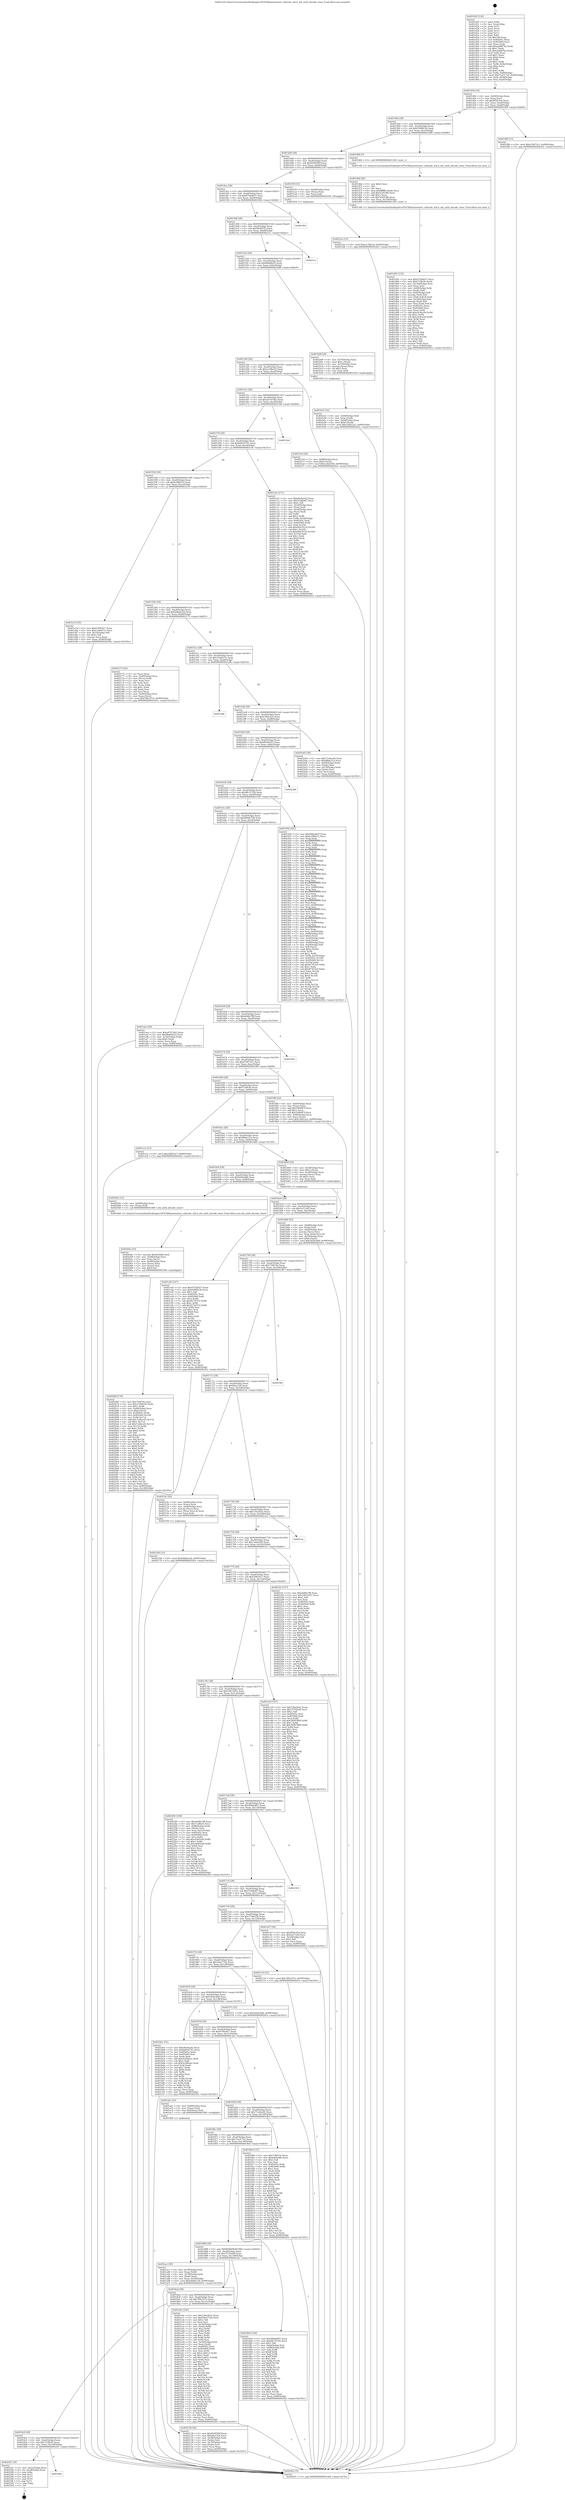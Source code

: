 digraph "0x401420" {
  label = "0x401420 (/mnt/c/Users/mathe/Desktop/tcc/POCII/binaries/extr_stbtools..stb.h_stb_arith_decode_close_Final-ollvm.out::main(0))"
  labelloc = "t"
  node[shape=record]

  Entry [label="",width=0.3,height=0.3,shape=circle,fillcolor=black,style=filled]
  "0x401494" [label="{
     0x401494 [32]\l
     | [instrs]\l
     &nbsp;&nbsp;0x401494 \<+6\>: mov -0x90(%rbp),%eax\l
     &nbsp;&nbsp;0x40149a \<+2\>: mov %eax,%ecx\l
     &nbsp;&nbsp;0x40149c \<+6\>: sub $0x8f2fc45d,%ecx\l
     &nbsp;&nbsp;0x4014a2 \<+6\>: mov %eax,-0xa4(%rbp)\l
     &nbsp;&nbsp;0x4014a8 \<+6\>: mov %ecx,-0xa8(%rbp)\l
     &nbsp;&nbsp;0x4014ae \<+6\>: je 0000000000401f80 \<main+0xb60\>\l
  }"]
  "0x401f80" [label="{
     0x401f80 [15]\l
     | [instrs]\l
     &nbsp;&nbsp;0x401f80 \<+10\>: movl $0xe7b072c1,-0x90(%rbp)\l
     &nbsp;&nbsp;0x401f8a \<+5\>: jmp 000000000040245c \<main+0x103c\>\l
  }"]
  "0x4014b4" [label="{
     0x4014b4 [28]\l
     | [instrs]\l
     &nbsp;&nbsp;0x4014b4 \<+5\>: jmp 00000000004014b9 \<main+0x99\>\l
     &nbsp;&nbsp;0x4014b9 \<+6\>: mov -0xa4(%rbp),%eax\l
     &nbsp;&nbsp;0x4014bf \<+5\>: sub $0x93989c2b,%eax\l
     &nbsp;&nbsp;0x4014c4 \<+6\>: mov %eax,-0xac(%rbp)\l
     &nbsp;&nbsp;0x4014ca \<+6\>: je 0000000000401d68 \<main+0x948\>\l
  }"]
  Exit [label="",width=0.3,height=0.3,shape=circle,fillcolor=black,style=filled,peripheries=2]
  "0x401d68" [label="{
     0x401d68 [5]\l
     | [instrs]\l
     &nbsp;&nbsp;0x401d68 \<+5\>: call 0000000000401160 \<next_i\>\l
     | [calls]\l
     &nbsp;&nbsp;0x401160 \{1\} (/mnt/c/Users/mathe/Desktop/tcc/POCII/binaries/extr_stbtools..stb.h_stb_arith_decode_close_Final-ollvm.out::next_i)\l
  }"]
  "0x4014d0" [label="{
     0x4014d0 [28]\l
     | [instrs]\l
     &nbsp;&nbsp;0x4014d0 \<+5\>: jmp 00000000004014d5 \<main+0xb5\>\l
     &nbsp;&nbsp;0x4014d5 \<+6\>: mov -0xa4(%rbp),%eax\l
     &nbsp;&nbsp;0x4014db \<+5\>: sub $0x95483f5f,%eax\l
     &nbsp;&nbsp;0x4014e0 \<+6\>: mov %eax,-0xb0(%rbp)\l
     &nbsp;&nbsp;0x4014e6 \<+6\>: je 000000000040219f \<main+0xd7f\>\l
  }"]
  "0x4018dc" [label="{
     0x4018dc\l
  }", style=dashed]
  "0x40219f" [label="{
     0x40219f [15]\l
     | [instrs]\l
     &nbsp;&nbsp;0x40219f \<+4\>: mov -0x68(%rbp),%rax\l
     &nbsp;&nbsp;0x4021a3 \<+3\>: mov (%rax),%rax\l
     &nbsp;&nbsp;0x4021a6 \<+3\>: mov %rax,%rdi\l
     &nbsp;&nbsp;0x4021a9 \<+5\>: call 0000000000401030 \<free@plt\>\l
     | [calls]\l
     &nbsp;&nbsp;0x401030 \{1\} (unknown)\l
  }"]
  "0x4014ec" [label="{
     0x4014ec [28]\l
     | [instrs]\l
     &nbsp;&nbsp;0x4014ec \<+5\>: jmp 00000000004014f1 \<main+0xd1\>\l
     &nbsp;&nbsp;0x4014f1 \<+6\>: mov -0xa4(%rbp),%eax\l
     &nbsp;&nbsp;0x4014f7 \<+5\>: sub $0x9756dd37,%eax\l
     &nbsp;&nbsp;0x4014fc \<+6\>: mov %eax,-0xb4(%rbp)\l
     &nbsp;&nbsp;0x401502 \<+6\>: je 000000000040236d \<main+0xf4d\>\l
  }"]
  "0x4022f1" [label="{
     0x4022f1 [18]\l
     | [instrs]\l
     &nbsp;&nbsp;0x4022f1 \<+3\>: mov -0x2c(%rbp),%eax\l
     &nbsp;&nbsp;0x4022f4 \<+4\>: lea -0x28(%rbp),%rsp\l
     &nbsp;&nbsp;0x4022f8 \<+1\>: pop %rbx\l
     &nbsp;&nbsp;0x4022f9 \<+2\>: pop %r12\l
     &nbsp;&nbsp;0x4022fb \<+2\>: pop %r13\l
     &nbsp;&nbsp;0x4022fd \<+2\>: pop %r14\l
     &nbsp;&nbsp;0x4022ff \<+2\>: pop %r15\l
     &nbsp;&nbsp;0x402301 \<+1\>: pop %rbp\l
     &nbsp;&nbsp;0x402302 \<+1\>: ret\l
  }"]
  "0x40236d" [label="{
     0x40236d\l
  }", style=dashed]
  "0x401508" [label="{
     0x401508 [28]\l
     | [instrs]\l
     &nbsp;&nbsp;0x401508 \<+5\>: jmp 000000000040150d \<main+0xed\>\l
     &nbsp;&nbsp;0x40150d \<+6\>: mov -0xa4(%rbp),%eax\l
     &nbsp;&nbsp;0x401513 \<+5\>: sub $0x98c6f535,%eax\l
     &nbsp;&nbsp;0x401518 \<+6\>: mov %eax,-0xb8(%rbp)\l
     &nbsp;&nbsp;0x40151e \<+6\>: je 00000000004021cc \<main+0xdac\>\l
  }"]
  "0x4021ae" [label="{
     0x4021ae [15]\l
     | [instrs]\l
     &nbsp;&nbsp;0x4021ae \<+10\>: movl $0xa1c9be16,-0x90(%rbp)\l
     &nbsp;&nbsp;0x4021b8 \<+5\>: jmp 000000000040245c \<main+0x103c\>\l
  }"]
  "0x4021cc" [label="{
     0x4021cc\l
  }", style=dashed]
  "0x401524" [label="{
     0x401524 [28]\l
     | [instrs]\l
     &nbsp;&nbsp;0x401524 \<+5\>: jmp 0000000000401529 \<main+0x109\>\l
     &nbsp;&nbsp;0x401529 \<+6\>: mov -0xa4(%rbp),%eax\l
     &nbsp;&nbsp;0x40152f \<+5\>: sub $0x9bd68a55,%eax\l
     &nbsp;&nbsp;0x401534 \<+6\>: mov %eax,-0xbc(%rbp)\l
     &nbsp;&nbsp;0x40153a \<+6\>: je 0000000000401b08 \<main+0x6e8\>\l
  }"]
  "0x402166" [label="{
     0x402166 [15]\l
     | [instrs]\l
     &nbsp;&nbsp;0x402166 \<+10\>: movl $0xb9bdee2d,-0x90(%rbp)\l
     &nbsp;&nbsp;0x402170 \<+5\>: jmp 000000000040245c \<main+0x103c\>\l
  }"]
  "0x401b08" [label="{
     0x401b08 [29]\l
     | [instrs]\l
     &nbsp;&nbsp;0x401b08 \<+4\>: mov -0x70(%rbp),%rax\l
     &nbsp;&nbsp;0x401b0c \<+6\>: movl $0x1,(%rax)\l
     &nbsp;&nbsp;0x401b12 \<+4\>: mov -0x70(%rbp),%rax\l
     &nbsp;&nbsp;0x401b16 \<+3\>: movslq (%rax),%rax\l
     &nbsp;&nbsp;0x401b19 \<+4\>: shl $0x3,%rax\l
     &nbsp;&nbsp;0x401b1d \<+3\>: mov %rax,%rdi\l
     &nbsp;&nbsp;0x401b20 \<+5\>: call 0000000000401050 \<malloc@plt\>\l
     | [calls]\l
     &nbsp;&nbsp;0x401050 \{1\} (unknown)\l
  }"]
  "0x401540" [label="{
     0x401540 [28]\l
     | [instrs]\l
     &nbsp;&nbsp;0x401540 \<+5\>: jmp 0000000000401545 \<main+0x125\>\l
     &nbsp;&nbsp;0x401545 \<+6\>: mov -0xa4(%rbp),%eax\l
     &nbsp;&nbsp;0x40154b \<+5\>: sub $0xa1c9be16,%eax\l
     &nbsp;&nbsp;0x401550 \<+6\>: mov %eax,-0xc0(%rbp)\l
     &nbsp;&nbsp;0x401556 \<+6\>: je 00000000004021e0 \<main+0xdc0\>\l
  }"]
  "0x4018c0" [label="{
     0x4018c0 [28]\l
     | [instrs]\l
     &nbsp;&nbsp;0x4018c0 \<+5\>: jmp 00000000004018c5 \<main+0x4a5\>\l
     &nbsp;&nbsp;0x4018c5 \<+6\>: mov -0xa4(%rbp),%eax\l
     &nbsp;&nbsp;0x4018cb \<+5\>: sub $0x7c2ffcd5,%eax\l
     &nbsp;&nbsp;0x4018d0 \<+6\>: mov %eax,-0x140(%rbp)\l
     &nbsp;&nbsp;0x4018d6 \<+6\>: je 00000000004022f1 \<main+0xed1\>\l
  }"]
  "0x4021e0" [label="{
     0x4021e0 [28]\l
     | [instrs]\l
     &nbsp;&nbsp;0x4021e0 \<+7\>: mov -0x88(%rbp),%rax\l
     &nbsp;&nbsp;0x4021e7 \<+6\>: movl $0x0,(%rax)\l
     &nbsp;&nbsp;0x4021ed \<+10\>: movl $0x1adee564,-0x90(%rbp)\l
     &nbsp;&nbsp;0x4021f7 \<+5\>: jmp 000000000040245c \<main+0x103c\>\l
  }"]
  "0x40155c" [label="{
     0x40155c [28]\l
     | [instrs]\l
     &nbsp;&nbsp;0x40155c \<+5\>: jmp 0000000000401561 \<main+0x141\>\l
     &nbsp;&nbsp;0x401561 \<+6\>: mov -0xa4(%rbp),%eax\l
     &nbsp;&nbsp;0x401567 \<+5\>: sub $0xa4707d42,%eax\l
     &nbsp;&nbsp;0x40156c \<+6\>: mov %eax,-0xc4(%rbp)\l
     &nbsp;&nbsp;0x401572 \<+6\>: je 00000000004021bd \<main+0xd9d\>\l
  }"]
  "0x402128" [label="{
     0x402128 [36]\l
     | [instrs]\l
     &nbsp;&nbsp;0x402128 \<+5\>: mov $0x95483f5f,%eax\l
     &nbsp;&nbsp;0x40212d \<+5\>: mov $0xb8a132d,%ecx\l
     &nbsp;&nbsp;0x402132 \<+4\>: mov -0x40(%rbp),%rdx\l
     &nbsp;&nbsp;0x402136 \<+2\>: mov (%rdx),%esi\l
     &nbsp;&nbsp;0x402138 \<+4\>: mov -0x70(%rbp),%rdx\l
     &nbsp;&nbsp;0x40213c \<+2\>: cmp (%rdx),%esi\l
     &nbsp;&nbsp;0x40213e \<+3\>: cmovl %ecx,%eax\l
     &nbsp;&nbsp;0x402141 \<+6\>: mov %eax,-0x90(%rbp)\l
     &nbsp;&nbsp;0x402147 \<+5\>: jmp 000000000040245c \<main+0x103c\>\l
  }"]
  "0x4021bd" [label="{
     0x4021bd\l
  }", style=dashed]
  "0x401578" [label="{
     0x401578 [28]\l
     | [instrs]\l
     &nbsp;&nbsp;0x401578 \<+5\>: jmp 000000000040157d \<main+0x15d\>\l
     &nbsp;&nbsp;0x40157d \<+6\>: mov -0xa4(%rbp),%eax\l
     &nbsp;&nbsp;0x401583 \<+5\>: sub $0xb0034791,%eax\l
     &nbsp;&nbsp;0x401588 \<+6\>: mov %eax,-0xc8(%rbp)\l
     &nbsp;&nbsp;0x40158e \<+6\>: je 0000000000401c0c \<main+0x7ec\>\l
  }"]
  "0x40206f" [label="{
     0x40206f [170]\l
     | [instrs]\l
     &nbsp;&nbsp;0x40206f \<+5\>: mov $0x758419c,%esi\l
     &nbsp;&nbsp;0x402074 \<+5\>: mov $0x57d461f6,%edx\l
     &nbsp;&nbsp;0x402079 \<+3\>: mov $0x1,%r8b\l
     &nbsp;&nbsp;0x40207c \<+4\>: mov -0x40(%rbp),%rcx\l
     &nbsp;&nbsp;0x402080 \<+6\>: movl $0x0,(%rcx)\l
     &nbsp;&nbsp;0x402086 \<+8\>: mov 0x40505c,%r9d\l
     &nbsp;&nbsp;0x40208e \<+8\>: mov 0x405060,%r10d\l
     &nbsp;&nbsp;0x402096 \<+3\>: mov %r9d,%r11d\l
     &nbsp;&nbsp;0x402099 \<+7\>: add $0x7cd6ec43,%r11d\l
     &nbsp;&nbsp;0x4020a0 \<+4\>: sub $0x1,%r11d\l
     &nbsp;&nbsp;0x4020a4 \<+7\>: sub $0x7cd6ec43,%r11d\l
     &nbsp;&nbsp;0x4020ab \<+4\>: imul %r11d,%r9d\l
     &nbsp;&nbsp;0x4020af \<+4\>: and $0x1,%r9d\l
     &nbsp;&nbsp;0x4020b3 \<+4\>: cmp $0x0,%r9d\l
     &nbsp;&nbsp;0x4020b7 \<+3\>: sete %bl\l
     &nbsp;&nbsp;0x4020ba \<+4\>: cmp $0xa,%r10d\l
     &nbsp;&nbsp;0x4020be \<+4\>: setl %r14b\l
     &nbsp;&nbsp;0x4020c2 \<+3\>: mov %bl,%r15b\l
     &nbsp;&nbsp;0x4020c5 \<+4\>: xor $0xff,%r15b\l
     &nbsp;&nbsp;0x4020c9 \<+3\>: mov %r14b,%r12b\l
     &nbsp;&nbsp;0x4020cc \<+4\>: xor $0xff,%r12b\l
     &nbsp;&nbsp;0x4020d0 \<+4\>: xor $0x0,%r8b\l
     &nbsp;&nbsp;0x4020d4 \<+3\>: mov %r15b,%r13b\l
     &nbsp;&nbsp;0x4020d7 \<+4\>: and $0x0,%r13b\l
     &nbsp;&nbsp;0x4020db \<+3\>: and %r8b,%bl\l
     &nbsp;&nbsp;0x4020de \<+3\>: mov %r12b,%cl\l
     &nbsp;&nbsp;0x4020e1 \<+3\>: and $0x0,%cl\l
     &nbsp;&nbsp;0x4020e4 \<+3\>: and %r8b,%r14b\l
     &nbsp;&nbsp;0x4020e7 \<+3\>: or %bl,%r13b\l
     &nbsp;&nbsp;0x4020ea \<+3\>: or %r14b,%cl\l
     &nbsp;&nbsp;0x4020ed \<+3\>: xor %cl,%r13b\l
     &nbsp;&nbsp;0x4020f0 \<+3\>: or %r12b,%r15b\l
     &nbsp;&nbsp;0x4020f3 \<+4\>: xor $0xff,%r15b\l
     &nbsp;&nbsp;0x4020f7 \<+4\>: or $0x0,%r8b\l
     &nbsp;&nbsp;0x4020fb \<+3\>: and %r8b,%r15b\l
     &nbsp;&nbsp;0x4020fe \<+3\>: or %r15b,%r13b\l
     &nbsp;&nbsp;0x402101 \<+4\>: test $0x1,%r13b\l
     &nbsp;&nbsp;0x402105 \<+3\>: cmovne %edx,%esi\l
     &nbsp;&nbsp;0x402108 \<+6\>: mov %esi,-0x90(%rbp)\l
     &nbsp;&nbsp;0x40210e \<+6\>: mov %eax,-0x148(%rbp)\l
     &nbsp;&nbsp;0x402114 \<+5\>: jmp 000000000040245c \<main+0x103c\>\l
  }"]
  "0x401c0c" [label="{
     0x401c0c [171]\l
     | [instrs]\l
     &nbsp;&nbsp;0x401c0c \<+5\>: mov $0xd0e9ac65,%eax\l
     &nbsp;&nbsp;0x401c11 \<+5\>: mov $0x5106b4f7,%ecx\l
     &nbsp;&nbsp;0x401c16 \<+2\>: mov $0x1,%dl\l
     &nbsp;&nbsp;0x401c18 \<+4\>: mov -0x50(%rbp),%rsi\l
     &nbsp;&nbsp;0x401c1c \<+2\>: mov (%rsi),%edi\l
     &nbsp;&nbsp;0x401c1e \<+4\>: mov -0x58(%rbp),%rsi\l
     &nbsp;&nbsp;0x401c22 \<+2\>: cmp (%rsi),%edi\l
     &nbsp;&nbsp;0x401c24 \<+4\>: setl %r8b\l
     &nbsp;&nbsp;0x401c28 \<+4\>: and $0x1,%r8b\l
     &nbsp;&nbsp;0x401c2c \<+4\>: mov %r8b,-0x2d(%rbp)\l
     &nbsp;&nbsp;0x401c30 \<+7\>: mov 0x40505c,%edi\l
     &nbsp;&nbsp;0x401c37 \<+8\>: mov 0x405060,%r9d\l
     &nbsp;&nbsp;0x401c3f \<+3\>: mov %edi,%r10d\l
     &nbsp;&nbsp;0x401c42 \<+7\>: add $0x84d19124,%r10d\l
     &nbsp;&nbsp;0x401c49 \<+4\>: sub $0x1,%r10d\l
     &nbsp;&nbsp;0x401c4d \<+7\>: sub $0x84d19124,%r10d\l
     &nbsp;&nbsp;0x401c54 \<+4\>: imul %r10d,%edi\l
     &nbsp;&nbsp;0x401c58 \<+3\>: and $0x1,%edi\l
     &nbsp;&nbsp;0x401c5b \<+3\>: cmp $0x0,%edi\l
     &nbsp;&nbsp;0x401c5e \<+4\>: sete %r8b\l
     &nbsp;&nbsp;0x401c62 \<+4\>: cmp $0xa,%r9d\l
     &nbsp;&nbsp;0x401c66 \<+4\>: setl %r11b\l
     &nbsp;&nbsp;0x401c6a \<+3\>: mov %r8b,%bl\l
     &nbsp;&nbsp;0x401c6d \<+3\>: xor $0xff,%bl\l
     &nbsp;&nbsp;0x401c70 \<+3\>: mov %r11b,%r14b\l
     &nbsp;&nbsp;0x401c73 \<+4\>: xor $0xff,%r14b\l
     &nbsp;&nbsp;0x401c77 \<+3\>: xor $0x0,%dl\l
     &nbsp;&nbsp;0x401c7a \<+3\>: mov %bl,%r15b\l
     &nbsp;&nbsp;0x401c7d \<+4\>: and $0x0,%r15b\l
     &nbsp;&nbsp;0x401c81 \<+3\>: and %dl,%r8b\l
     &nbsp;&nbsp;0x401c84 \<+3\>: mov %r14b,%r12b\l
     &nbsp;&nbsp;0x401c87 \<+4\>: and $0x0,%r12b\l
     &nbsp;&nbsp;0x401c8b \<+3\>: and %dl,%r11b\l
     &nbsp;&nbsp;0x401c8e \<+3\>: or %r8b,%r15b\l
     &nbsp;&nbsp;0x401c91 \<+3\>: or %r11b,%r12b\l
     &nbsp;&nbsp;0x401c94 \<+3\>: xor %r12b,%r15b\l
     &nbsp;&nbsp;0x401c97 \<+3\>: or %r14b,%bl\l
     &nbsp;&nbsp;0x401c9a \<+3\>: xor $0xff,%bl\l
     &nbsp;&nbsp;0x401c9d \<+3\>: or $0x0,%dl\l
     &nbsp;&nbsp;0x401ca0 \<+2\>: and %dl,%bl\l
     &nbsp;&nbsp;0x401ca2 \<+3\>: or %bl,%r15b\l
     &nbsp;&nbsp;0x401ca5 \<+4\>: test $0x1,%r15b\l
     &nbsp;&nbsp;0x401ca9 \<+3\>: cmovne %ecx,%eax\l
     &nbsp;&nbsp;0x401cac \<+6\>: mov %eax,-0x90(%rbp)\l
     &nbsp;&nbsp;0x401cb2 \<+5\>: jmp 000000000040245c \<main+0x103c\>\l
  }"]
  "0x401594" [label="{
     0x401594 [28]\l
     | [instrs]\l
     &nbsp;&nbsp;0x401594 \<+5\>: jmp 0000000000401599 \<main+0x179\>\l
     &nbsp;&nbsp;0x401599 \<+6\>: mov -0xa4(%rbp),%eax\l
     &nbsp;&nbsp;0x40159f \<+5\>: sub $0xb1f8b012,%eax\l
     &nbsp;&nbsp;0x4015a4 \<+6\>: mov %eax,-0xcc(%rbp)\l
     &nbsp;&nbsp;0x4015aa \<+6\>: je 0000000000401a7d \<main+0x65d\>\l
  }"]
  "0x40204e" [label="{
     0x40204e [33]\l
     | [instrs]\l
     &nbsp;&nbsp;0x40204e \<+10\>: movabs $0x4030b6,%rdi\l
     &nbsp;&nbsp;0x402058 \<+4\>: mov -0x48(%rbp),%rcx\l
     &nbsp;&nbsp;0x40205c \<+3\>: mov %rax,(%rcx)\l
     &nbsp;&nbsp;0x40205f \<+4\>: mov -0x48(%rbp),%rax\l
     &nbsp;&nbsp;0x402063 \<+3\>: mov (%rax),%rax\l
     &nbsp;&nbsp;0x402066 \<+2\>: mov (%rax),%esi\l
     &nbsp;&nbsp;0x402068 \<+2\>: mov $0x0,%al\l
     &nbsp;&nbsp;0x40206a \<+5\>: call 0000000000401040 \<printf@plt\>\l
     | [calls]\l
     &nbsp;&nbsp;0x401040 \{1\} (unknown)\l
  }"]
  "0x401a7d" [label="{
     0x401a7d [30]\l
     | [instrs]\l
     &nbsp;&nbsp;0x401a7d \<+5\>: mov $0x6780c8c7,%eax\l
     &nbsp;&nbsp;0x401a82 \<+5\>: mov $0xc1b66151,%ecx\l
     &nbsp;&nbsp;0x401a87 \<+3\>: mov -0x35(%rbp),%dl\l
     &nbsp;&nbsp;0x401a8a \<+3\>: test $0x1,%dl\l
     &nbsp;&nbsp;0x401a8d \<+3\>: cmovne %ecx,%eax\l
     &nbsp;&nbsp;0x401a90 \<+6\>: mov %eax,-0x90(%rbp)\l
     &nbsp;&nbsp;0x401a96 \<+5\>: jmp 000000000040245c \<main+0x103c\>\l
  }"]
  "0x4015b0" [label="{
     0x4015b0 [28]\l
     | [instrs]\l
     &nbsp;&nbsp;0x4015b0 \<+5\>: jmp 00000000004015b5 \<main+0x195\>\l
     &nbsp;&nbsp;0x4015b5 \<+6\>: mov -0xa4(%rbp),%eax\l
     &nbsp;&nbsp;0x4015bb \<+5\>: sub $0xb9bdee2d,%eax\l
     &nbsp;&nbsp;0x4015c0 \<+6\>: mov %eax,-0xd0(%rbp)\l
     &nbsp;&nbsp;0x4015c6 \<+6\>: je 0000000000402175 \<main+0xd55\>\l
  }"]
  "0x4018a4" [label="{
     0x4018a4 [28]\l
     | [instrs]\l
     &nbsp;&nbsp;0x4018a4 \<+5\>: jmp 00000000004018a9 \<main+0x489\>\l
     &nbsp;&nbsp;0x4018a9 \<+6\>: mov -0xa4(%rbp),%eax\l
     &nbsp;&nbsp;0x4018af \<+5\>: sub $0x789c357e,%eax\l
     &nbsp;&nbsp;0x4018b4 \<+6\>: mov %eax,-0x13c(%rbp)\l
     &nbsp;&nbsp;0x4018ba \<+6\>: je 0000000000402128 \<main+0xd08\>\l
  }"]
  "0x402175" [label="{
     0x402175 [42]\l
     | [instrs]\l
     &nbsp;&nbsp;0x402175 \<+2\>: xor %eax,%eax\l
     &nbsp;&nbsp;0x402177 \<+4\>: mov -0x40(%rbp),%rcx\l
     &nbsp;&nbsp;0x40217b \<+2\>: mov (%rcx),%edx\l
     &nbsp;&nbsp;0x40217d \<+2\>: mov %eax,%esi\l
     &nbsp;&nbsp;0x40217f \<+2\>: sub %edx,%esi\l
     &nbsp;&nbsp;0x402181 \<+2\>: mov %eax,%edx\l
     &nbsp;&nbsp;0x402183 \<+3\>: sub $0x1,%edx\l
     &nbsp;&nbsp;0x402186 \<+2\>: add %edx,%esi\l
     &nbsp;&nbsp;0x402188 \<+2\>: sub %esi,%eax\l
     &nbsp;&nbsp;0x40218a \<+4\>: mov -0x40(%rbp),%rcx\l
     &nbsp;&nbsp;0x40218e \<+2\>: mov %eax,(%rcx)\l
     &nbsp;&nbsp;0x402190 \<+10\>: movl $0x789c357e,-0x90(%rbp)\l
     &nbsp;&nbsp;0x40219a \<+5\>: jmp 000000000040245c \<main+0x103c\>\l
  }"]
  "0x4015cc" [label="{
     0x4015cc [28]\l
     | [instrs]\l
     &nbsp;&nbsp;0x4015cc \<+5\>: jmp 00000000004015d1 \<main+0x1b1\>\l
     &nbsp;&nbsp;0x4015d1 \<+6\>: mov -0xa4(%rbp),%eax\l
     &nbsp;&nbsp;0x4015d7 \<+5\>: sub $0xc1b66151,%eax\l
     &nbsp;&nbsp;0x4015dc \<+6\>: mov %eax,-0xd4(%rbp)\l
     &nbsp;&nbsp;0x4015e2 \<+6\>: je 0000000000401a9b \<main+0x67b\>\l
  }"]
  "0x401ebc" [label="{
     0x401ebc [181]\l
     | [instrs]\l
     &nbsp;&nbsp;0x401ebc \<+5\>: mov $0x126a5b3c,%eax\l
     &nbsp;&nbsp;0x401ec1 \<+5\>: mov $0x59ea77a0,%ecx\l
     &nbsp;&nbsp;0x401ec6 \<+2\>: mov $0x1,%dl\l
     &nbsp;&nbsp;0x401ec8 \<+2\>: xor %esi,%esi\l
     &nbsp;&nbsp;0x401eca \<+4\>: mov -0x50(%rbp),%rdi\l
     &nbsp;&nbsp;0x401ece \<+3\>: mov (%rdi),%r8d\l
     &nbsp;&nbsp;0x401ed1 \<+3\>: mov %esi,%r9d\l
     &nbsp;&nbsp;0x401ed4 \<+3\>: sub %r8d,%r9d\l
     &nbsp;&nbsp;0x401ed7 \<+3\>: mov %esi,%r8d\l
     &nbsp;&nbsp;0x401eda \<+4\>: sub $0x1,%r8d\l
     &nbsp;&nbsp;0x401ede \<+3\>: add %r8d,%r9d\l
     &nbsp;&nbsp;0x401ee1 \<+3\>: sub %r9d,%esi\l
     &nbsp;&nbsp;0x401ee4 \<+4\>: mov -0x50(%rbp),%rdi\l
     &nbsp;&nbsp;0x401ee8 \<+2\>: mov %esi,(%rdi)\l
     &nbsp;&nbsp;0x401eea \<+7\>: mov 0x40505c,%esi\l
     &nbsp;&nbsp;0x401ef1 \<+8\>: mov 0x405060,%r8d\l
     &nbsp;&nbsp;0x401ef9 \<+3\>: mov %esi,%r9d\l
     &nbsp;&nbsp;0x401efc \<+7\>: sub $0x1caf61c3,%r9d\l
     &nbsp;&nbsp;0x401f03 \<+4\>: sub $0x1,%r9d\l
     &nbsp;&nbsp;0x401f07 \<+7\>: add $0x1caf61c3,%r9d\l
     &nbsp;&nbsp;0x401f0e \<+4\>: imul %r9d,%esi\l
     &nbsp;&nbsp;0x401f12 \<+3\>: and $0x1,%esi\l
     &nbsp;&nbsp;0x401f15 \<+3\>: cmp $0x0,%esi\l
     &nbsp;&nbsp;0x401f18 \<+4\>: sete %r10b\l
     &nbsp;&nbsp;0x401f1c \<+4\>: cmp $0xa,%r8d\l
     &nbsp;&nbsp;0x401f20 \<+4\>: setl %r11b\l
     &nbsp;&nbsp;0x401f24 \<+3\>: mov %r10b,%bl\l
     &nbsp;&nbsp;0x401f27 \<+3\>: xor $0xff,%bl\l
     &nbsp;&nbsp;0x401f2a \<+3\>: mov %r11b,%r14b\l
     &nbsp;&nbsp;0x401f2d \<+4\>: xor $0xff,%r14b\l
     &nbsp;&nbsp;0x401f31 \<+3\>: xor $0x0,%dl\l
     &nbsp;&nbsp;0x401f34 \<+3\>: mov %bl,%r15b\l
     &nbsp;&nbsp;0x401f37 \<+4\>: and $0x0,%r15b\l
     &nbsp;&nbsp;0x401f3b \<+3\>: and %dl,%r10b\l
     &nbsp;&nbsp;0x401f3e \<+3\>: mov %r14b,%r12b\l
     &nbsp;&nbsp;0x401f41 \<+4\>: and $0x0,%r12b\l
     &nbsp;&nbsp;0x401f45 \<+3\>: and %dl,%r11b\l
     &nbsp;&nbsp;0x401f48 \<+3\>: or %r10b,%r15b\l
     &nbsp;&nbsp;0x401f4b \<+3\>: or %r11b,%r12b\l
     &nbsp;&nbsp;0x401f4e \<+3\>: xor %r12b,%r15b\l
     &nbsp;&nbsp;0x401f51 \<+3\>: or %r14b,%bl\l
     &nbsp;&nbsp;0x401f54 \<+3\>: xor $0xff,%bl\l
     &nbsp;&nbsp;0x401f57 \<+3\>: or $0x0,%dl\l
     &nbsp;&nbsp;0x401f5a \<+2\>: and %dl,%bl\l
     &nbsp;&nbsp;0x401f5c \<+3\>: or %bl,%r15b\l
     &nbsp;&nbsp;0x401f5f \<+4\>: test $0x1,%r15b\l
     &nbsp;&nbsp;0x401f63 \<+3\>: cmovne %ecx,%eax\l
     &nbsp;&nbsp;0x401f66 \<+6\>: mov %eax,-0x90(%rbp)\l
     &nbsp;&nbsp;0x401f6c \<+5\>: jmp 000000000040245c \<main+0x103c\>\l
  }"]
  "0x401a9b" [label="{
     0x401a9b\l
  }", style=dashed]
  "0x4015e8" [label="{
     0x4015e8 [28]\l
     | [instrs]\l
     &nbsp;&nbsp;0x4015e8 \<+5\>: jmp 00000000004015ed \<main+0x1cd\>\l
     &nbsp;&nbsp;0x4015ed \<+6\>: mov -0xa4(%rbp),%eax\l
     &nbsp;&nbsp;0x4015f3 \<+5\>: sub $0xc340c2a2,%eax\l
     &nbsp;&nbsp;0x4015f8 \<+6\>: mov %eax,-0xd8(%rbp)\l
     &nbsp;&nbsp;0x4015fe \<+6\>: je 0000000000401b45 \<main+0x725\>\l
  }"]
  "0x401d95" [label="{
     0x401d95 [133]\l
     | [instrs]\l
     &nbsp;&nbsp;0x401d95 \<+5\>: mov $0x9756dd37,%ecx\l
     &nbsp;&nbsp;0x401d9a \<+5\>: mov $0xf71f8c9e,%edx\l
     &nbsp;&nbsp;0x401d9f \<+6\>: mov -0x144(%rbp),%esi\l
     &nbsp;&nbsp;0x401da5 \<+3\>: imul %eax,%esi\l
     &nbsp;&nbsp;0x401da8 \<+4\>: mov -0x68(%rbp),%rdi\l
     &nbsp;&nbsp;0x401dac \<+3\>: mov (%rdi),%rdi\l
     &nbsp;&nbsp;0x401daf \<+4\>: mov -0x60(%rbp),%r8\l
     &nbsp;&nbsp;0x401db3 \<+3\>: movslq (%r8),%r8\l
     &nbsp;&nbsp;0x401db6 \<+4\>: mov (%rdi,%r8,8),%rdi\l
     &nbsp;&nbsp;0x401dba \<+4\>: mov -0x50(%rbp),%r8\l
     &nbsp;&nbsp;0x401dbe \<+3\>: movslq (%r8),%r8\l
     &nbsp;&nbsp;0x401dc1 \<+4\>: mov %esi,(%rdi,%r8,4)\l
     &nbsp;&nbsp;0x401dc5 \<+7\>: mov 0x40505c,%eax\l
     &nbsp;&nbsp;0x401dcc \<+7\>: mov 0x405060,%esi\l
     &nbsp;&nbsp;0x401dd3 \<+3\>: mov %eax,%r9d\l
     &nbsp;&nbsp;0x401dd6 \<+7\>: add $0xc0c9ea3d,%r9d\l
     &nbsp;&nbsp;0x401ddd \<+4\>: sub $0x1,%r9d\l
     &nbsp;&nbsp;0x401de1 \<+7\>: sub $0xc0c9ea3d,%r9d\l
     &nbsp;&nbsp;0x401de8 \<+4\>: imul %r9d,%eax\l
     &nbsp;&nbsp;0x401dec \<+3\>: and $0x1,%eax\l
     &nbsp;&nbsp;0x401def \<+3\>: cmp $0x0,%eax\l
     &nbsp;&nbsp;0x401df2 \<+4\>: sete %r10b\l
     &nbsp;&nbsp;0x401df6 \<+3\>: cmp $0xa,%esi\l
     &nbsp;&nbsp;0x401df9 \<+4\>: setl %r11b\l
     &nbsp;&nbsp;0x401dfd \<+3\>: mov %r10b,%bl\l
     &nbsp;&nbsp;0x401e00 \<+3\>: and %r11b,%bl\l
     &nbsp;&nbsp;0x401e03 \<+3\>: xor %r11b,%r10b\l
     &nbsp;&nbsp;0x401e06 \<+3\>: or %r10b,%bl\l
     &nbsp;&nbsp;0x401e09 \<+3\>: test $0x1,%bl\l
     &nbsp;&nbsp;0x401e0c \<+3\>: cmovne %edx,%ecx\l
     &nbsp;&nbsp;0x401e0f \<+6\>: mov %ecx,-0x90(%rbp)\l
     &nbsp;&nbsp;0x401e15 \<+5\>: jmp 000000000040245c \<main+0x103c\>\l
  }"]
  "0x401b45" [label="{
     0x401b45 [36]\l
     | [instrs]\l
     &nbsp;&nbsp;0x401b45 \<+5\>: mov $0x71edea20,%eax\l
     &nbsp;&nbsp;0x401b4a \<+5\>: mov $0xf8bbc51a,%ecx\l
     &nbsp;&nbsp;0x401b4f \<+4\>: mov -0x60(%rbp),%rdx\l
     &nbsp;&nbsp;0x401b53 \<+2\>: mov (%rdx),%esi\l
     &nbsp;&nbsp;0x401b55 \<+4\>: mov -0x70(%rbp),%rdx\l
     &nbsp;&nbsp;0x401b59 \<+2\>: cmp (%rdx),%esi\l
     &nbsp;&nbsp;0x401b5b \<+3\>: cmovl %ecx,%eax\l
     &nbsp;&nbsp;0x401b5e \<+6\>: mov %eax,-0x90(%rbp)\l
     &nbsp;&nbsp;0x401b64 \<+5\>: jmp 000000000040245c \<main+0x103c\>\l
  }"]
  "0x401604" [label="{
     0x401604 [28]\l
     | [instrs]\l
     &nbsp;&nbsp;0x401604 \<+5\>: jmp 0000000000401609 \<main+0x1e9\>\l
     &nbsp;&nbsp;0x401609 \<+6\>: mov -0xa4(%rbp),%eax\l
     &nbsp;&nbsp;0x40160f \<+5\>: sub $0xd0e9ac65,%eax\l
     &nbsp;&nbsp;0x401614 \<+6\>: mov %eax,-0xdc(%rbp)\l
     &nbsp;&nbsp;0x40161a \<+6\>: je 0000000000402348 \<main+0xf28\>\l
  }"]
  "0x401d6d" [label="{
     0x401d6d [40]\l
     | [instrs]\l
     &nbsp;&nbsp;0x401d6d \<+5\>: mov $0x2,%ecx\l
     &nbsp;&nbsp;0x401d72 \<+1\>: cltd\l
     &nbsp;&nbsp;0x401d73 \<+2\>: idiv %ecx\l
     &nbsp;&nbsp;0x401d75 \<+6\>: imul $0xfffffffe,%edx,%ecx\l
     &nbsp;&nbsp;0x401d7b \<+6\>: add $0x55201ff4,%ecx\l
     &nbsp;&nbsp;0x401d81 \<+3\>: add $0x1,%ecx\l
     &nbsp;&nbsp;0x401d84 \<+6\>: sub $0x55201ff4,%ecx\l
     &nbsp;&nbsp;0x401d8a \<+6\>: mov %ecx,-0x144(%rbp)\l
     &nbsp;&nbsp;0x401d90 \<+5\>: call 0000000000401160 \<next_i\>\l
     | [calls]\l
     &nbsp;&nbsp;0x401160 \{1\} (/mnt/c/Users/mathe/Desktop/tcc/POCII/binaries/extr_stbtools..stb.h_stb_arith_decode_close_Final-ollvm.out::next_i)\l
  }"]
  "0x402348" [label="{
     0x402348\l
  }", style=dashed]
  "0x401620" [label="{
     0x401620 [28]\l
     | [instrs]\l
     &nbsp;&nbsp;0x401620 \<+5\>: jmp 0000000000401625 \<main+0x205\>\l
     &nbsp;&nbsp;0x401625 \<+6\>: mov -0xa4(%rbp),%eax\l
     &nbsp;&nbsp;0x40162b \<+5\>: sub $0xd8c37226,%eax\l
     &nbsp;&nbsp;0x401630 \<+6\>: mov %eax,-0xe0(%rbp)\l
     &nbsp;&nbsp;0x401636 \<+6\>: je 0000000000401950 \<main+0x530\>\l
  }"]
  "0x401b86" [label="{
     0x401b86 [43]\l
     | [instrs]\l
     &nbsp;&nbsp;0x401b86 \<+4\>: mov -0x68(%rbp),%rdi\l
     &nbsp;&nbsp;0x401b8a \<+3\>: mov (%rdi),%rdi\l
     &nbsp;&nbsp;0x401b8d \<+4\>: mov -0x60(%rbp),%rcx\l
     &nbsp;&nbsp;0x401b91 \<+3\>: movslq (%rcx),%rcx\l
     &nbsp;&nbsp;0x401b94 \<+4\>: mov %rax,(%rdi,%rcx,8)\l
     &nbsp;&nbsp;0x401b98 \<+4\>: mov -0x50(%rbp),%rax\l
     &nbsp;&nbsp;0x401b9c \<+6\>: movl $0x0,(%rax)\l
     &nbsp;&nbsp;0x401ba2 \<+10\>: movl $0x5d20c4dd,-0x90(%rbp)\l
     &nbsp;&nbsp;0x401bac \<+5\>: jmp 000000000040245c \<main+0x103c\>\l
  }"]
  "0x401950" [label="{
     0x401950 [301]\l
     | [instrs]\l
     &nbsp;&nbsp;0x401950 \<+5\>: mov $0x498ad497,%eax\l
     &nbsp;&nbsp;0x401955 \<+5\>: mov $0xb1f8b012,%ecx\l
     &nbsp;&nbsp;0x40195a \<+3\>: mov %rsp,%rdx\l
     &nbsp;&nbsp;0x40195d \<+4\>: add $0xfffffffffffffff0,%rdx\l
     &nbsp;&nbsp;0x401961 \<+3\>: mov %rdx,%rsp\l
     &nbsp;&nbsp;0x401964 \<+7\>: mov %rdx,-0x88(%rbp)\l
     &nbsp;&nbsp;0x40196b \<+3\>: mov %rsp,%rdx\l
     &nbsp;&nbsp;0x40196e \<+4\>: add $0xfffffffffffffff0,%rdx\l
     &nbsp;&nbsp;0x401972 \<+3\>: mov %rdx,%rsp\l
     &nbsp;&nbsp;0x401975 \<+3\>: mov %rsp,%rsi\l
     &nbsp;&nbsp;0x401978 \<+4\>: add $0xfffffffffffffff0,%rsi\l
     &nbsp;&nbsp;0x40197c \<+3\>: mov %rsi,%rsp\l
     &nbsp;&nbsp;0x40197f \<+4\>: mov %rsi,-0x80(%rbp)\l
     &nbsp;&nbsp;0x401983 \<+3\>: mov %rsp,%rsi\l
     &nbsp;&nbsp;0x401986 \<+4\>: add $0xfffffffffffffff0,%rsi\l
     &nbsp;&nbsp;0x40198a \<+3\>: mov %rsi,%rsp\l
     &nbsp;&nbsp;0x40198d \<+4\>: mov %rsi,-0x78(%rbp)\l
     &nbsp;&nbsp;0x401991 \<+3\>: mov %rsp,%rsi\l
     &nbsp;&nbsp;0x401994 \<+4\>: add $0xfffffffffffffff0,%rsi\l
     &nbsp;&nbsp;0x401998 \<+3\>: mov %rsi,%rsp\l
     &nbsp;&nbsp;0x40199b \<+4\>: mov %rsi,-0x70(%rbp)\l
     &nbsp;&nbsp;0x40199f \<+3\>: mov %rsp,%rsi\l
     &nbsp;&nbsp;0x4019a2 \<+4\>: add $0xfffffffffffffff0,%rsi\l
     &nbsp;&nbsp;0x4019a6 \<+3\>: mov %rsi,%rsp\l
     &nbsp;&nbsp;0x4019a9 \<+4\>: mov %rsi,-0x68(%rbp)\l
     &nbsp;&nbsp;0x4019ad \<+3\>: mov %rsp,%rsi\l
     &nbsp;&nbsp;0x4019b0 \<+4\>: add $0xfffffffffffffff0,%rsi\l
     &nbsp;&nbsp;0x4019b4 \<+3\>: mov %rsi,%rsp\l
     &nbsp;&nbsp;0x4019b7 \<+4\>: mov %rsi,-0x60(%rbp)\l
     &nbsp;&nbsp;0x4019bb \<+3\>: mov %rsp,%rsi\l
     &nbsp;&nbsp;0x4019be \<+4\>: add $0xfffffffffffffff0,%rsi\l
     &nbsp;&nbsp;0x4019c2 \<+3\>: mov %rsi,%rsp\l
     &nbsp;&nbsp;0x4019c5 \<+4\>: mov %rsi,-0x58(%rbp)\l
     &nbsp;&nbsp;0x4019c9 \<+3\>: mov %rsp,%rsi\l
     &nbsp;&nbsp;0x4019cc \<+4\>: add $0xfffffffffffffff0,%rsi\l
     &nbsp;&nbsp;0x4019d0 \<+3\>: mov %rsi,%rsp\l
     &nbsp;&nbsp;0x4019d3 \<+4\>: mov %rsi,-0x50(%rbp)\l
     &nbsp;&nbsp;0x4019d7 \<+3\>: mov %rsp,%rsi\l
     &nbsp;&nbsp;0x4019da \<+4\>: add $0xfffffffffffffff0,%rsi\l
     &nbsp;&nbsp;0x4019de \<+3\>: mov %rsi,%rsp\l
     &nbsp;&nbsp;0x4019e1 \<+4\>: mov %rsi,-0x48(%rbp)\l
     &nbsp;&nbsp;0x4019e5 \<+3\>: mov %rsp,%rsi\l
     &nbsp;&nbsp;0x4019e8 \<+4\>: add $0xfffffffffffffff0,%rsi\l
     &nbsp;&nbsp;0x4019ec \<+3\>: mov %rsi,%rsp\l
     &nbsp;&nbsp;0x4019ef \<+4\>: mov %rsi,-0x40(%rbp)\l
     &nbsp;&nbsp;0x4019f3 \<+7\>: mov -0x88(%rbp),%rsi\l
     &nbsp;&nbsp;0x4019fa \<+6\>: movl $0x0,(%rsi)\l
     &nbsp;&nbsp;0x401a00 \<+6\>: mov -0x94(%rbp),%edi\l
     &nbsp;&nbsp;0x401a06 \<+2\>: mov %edi,(%rdx)\l
     &nbsp;&nbsp;0x401a08 \<+4\>: mov -0x80(%rbp),%rsi\l
     &nbsp;&nbsp;0x401a0c \<+7\>: mov -0xa0(%rbp),%r8\l
     &nbsp;&nbsp;0x401a13 \<+3\>: mov %r8,(%rsi)\l
     &nbsp;&nbsp;0x401a16 \<+3\>: cmpl $0x2,(%rdx)\l
     &nbsp;&nbsp;0x401a19 \<+4\>: setne %r9b\l
     &nbsp;&nbsp;0x401a1d \<+4\>: and $0x1,%r9b\l
     &nbsp;&nbsp;0x401a21 \<+4\>: mov %r9b,-0x35(%rbp)\l
     &nbsp;&nbsp;0x401a25 \<+8\>: mov 0x40505c,%r10d\l
     &nbsp;&nbsp;0x401a2d \<+8\>: mov 0x405060,%r11d\l
     &nbsp;&nbsp;0x401a35 \<+3\>: mov %r10d,%ebx\l
     &nbsp;&nbsp;0x401a38 \<+6\>: add $0xf47453c0,%ebx\l
     &nbsp;&nbsp;0x401a3e \<+3\>: sub $0x1,%ebx\l
     &nbsp;&nbsp;0x401a41 \<+6\>: sub $0xf47453c0,%ebx\l
     &nbsp;&nbsp;0x401a47 \<+4\>: imul %ebx,%r10d\l
     &nbsp;&nbsp;0x401a4b \<+4\>: and $0x1,%r10d\l
     &nbsp;&nbsp;0x401a4f \<+4\>: cmp $0x0,%r10d\l
     &nbsp;&nbsp;0x401a53 \<+4\>: sete %r9b\l
     &nbsp;&nbsp;0x401a57 \<+4\>: cmp $0xa,%r11d\l
     &nbsp;&nbsp;0x401a5b \<+4\>: setl %r14b\l
     &nbsp;&nbsp;0x401a5f \<+3\>: mov %r9b,%r15b\l
     &nbsp;&nbsp;0x401a62 \<+3\>: and %r14b,%r15b\l
     &nbsp;&nbsp;0x401a65 \<+3\>: xor %r14b,%r9b\l
     &nbsp;&nbsp;0x401a68 \<+3\>: or %r9b,%r15b\l
     &nbsp;&nbsp;0x401a6b \<+4\>: test $0x1,%r15b\l
     &nbsp;&nbsp;0x401a6f \<+3\>: cmovne %ecx,%eax\l
     &nbsp;&nbsp;0x401a72 \<+6\>: mov %eax,-0x90(%rbp)\l
     &nbsp;&nbsp;0x401a78 \<+5\>: jmp 000000000040245c \<main+0x103c\>\l
  }"]
  "0x40163c" [label="{
     0x40163c [28]\l
     | [instrs]\l
     &nbsp;&nbsp;0x40163c \<+5\>: jmp 0000000000401641 \<main+0x221\>\l
     &nbsp;&nbsp;0x401641 \<+6\>: mov -0xa4(%rbp),%eax\l
     &nbsp;&nbsp;0x401647 \<+5\>: sub $0xd9dde728,%eax\l
     &nbsp;&nbsp;0x40164c \<+6\>: mov %eax,-0xe4(%rbp)\l
     &nbsp;&nbsp;0x401652 \<+6\>: je 0000000000401aea \<main+0x6ca\>\l
  }"]
  "0x401b25" [label="{
     0x401b25 [32]\l
     | [instrs]\l
     &nbsp;&nbsp;0x401b25 \<+4\>: mov -0x68(%rbp),%rdi\l
     &nbsp;&nbsp;0x401b29 \<+3\>: mov %rax,(%rdi)\l
     &nbsp;&nbsp;0x401b2c \<+4\>: mov -0x60(%rbp),%rax\l
     &nbsp;&nbsp;0x401b30 \<+6\>: movl $0x0,(%rax)\l
     &nbsp;&nbsp;0x401b36 \<+10\>: movl $0xc340c2a2,-0x90(%rbp)\l
     &nbsp;&nbsp;0x401b40 \<+5\>: jmp 000000000040245c \<main+0x103c\>\l
  }"]
  "0x401aea" [label="{
     0x401aea [30]\l
     | [instrs]\l
     &nbsp;&nbsp;0x401aea \<+5\>: mov $0xa4707d42,%eax\l
     &nbsp;&nbsp;0x401aef \<+5\>: mov $0x9bd68a55,%ecx\l
     &nbsp;&nbsp;0x401af4 \<+3\>: mov -0x34(%rbp),%edx\l
     &nbsp;&nbsp;0x401af7 \<+3\>: cmp $0x0,%edx\l
     &nbsp;&nbsp;0x401afa \<+3\>: cmove %ecx,%eax\l
     &nbsp;&nbsp;0x401afd \<+6\>: mov %eax,-0x90(%rbp)\l
     &nbsp;&nbsp;0x401b03 \<+5\>: jmp 000000000040245c \<main+0x103c\>\l
  }"]
  "0x401658" [label="{
     0x401658 [28]\l
     | [instrs]\l
     &nbsp;&nbsp;0x401658 \<+5\>: jmp 000000000040165d \<main+0x23d\>\l
     &nbsp;&nbsp;0x40165d \<+6\>: mov -0xa4(%rbp),%eax\l
     &nbsp;&nbsp;0x401663 \<+5\>: sub $0xde88e7f8,%eax\l
     &nbsp;&nbsp;0x401668 \<+6\>: mov %eax,-0xe8(%rbp)\l
     &nbsp;&nbsp;0x40166e \<+6\>: je 0000000000402444 \<main+0x1024\>\l
  }"]
  "0x401acc" [label="{
     0x401acc [30]\l
     | [instrs]\l
     &nbsp;&nbsp;0x401acc \<+4\>: mov -0x78(%rbp),%rdi\l
     &nbsp;&nbsp;0x401ad0 \<+2\>: mov %eax,(%rdi)\l
     &nbsp;&nbsp;0x401ad2 \<+4\>: mov -0x78(%rbp),%rdi\l
     &nbsp;&nbsp;0x401ad6 \<+2\>: mov (%rdi),%eax\l
     &nbsp;&nbsp;0x401ad8 \<+3\>: mov %eax,-0x34(%rbp)\l
     &nbsp;&nbsp;0x401adb \<+10\>: movl $0xd9dde728,-0x90(%rbp)\l
     &nbsp;&nbsp;0x401ae5 \<+5\>: jmp 000000000040245c \<main+0x103c\>\l
  }"]
  "0x402444" [label="{
     0x402444\l
  }", style=dashed]
  "0x401674" [label="{
     0x401674 [28]\l
     | [instrs]\l
     &nbsp;&nbsp;0x401674 \<+5\>: jmp 0000000000401679 \<main+0x259\>\l
     &nbsp;&nbsp;0x401679 \<+6\>: mov -0xa4(%rbp),%eax\l
     &nbsp;&nbsp;0x40167f \<+5\>: sub $0xe7b072c1,%eax\l
     &nbsp;&nbsp;0x401684 \<+6\>: mov %eax,-0xec(%rbp)\l
     &nbsp;&nbsp;0x40168a \<+6\>: je 0000000000401f8f \<main+0xb6f\>\l
  }"]
  "0x401420" [label="{
     0x401420 [116]\l
     | [instrs]\l
     &nbsp;&nbsp;0x401420 \<+1\>: push %rbp\l
     &nbsp;&nbsp;0x401421 \<+3\>: mov %rsp,%rbp\l
     &nbsp;&nbsp;0x401424 \<+2\>: push %r15\l
     &nbsp;&nbsp;0x401426 \<+2\>: push %r14\l
     &nbsp;&nbsp;0x401428 \<+2\>: push %r13\l
     &nbsp;&nbsp;0x40142a \<+2\>: push %r12\l
     &nbsp;&nbsp;0x40142c \<+1\>: push %rbx\l
     &nbsp;&nbsp;0x40142d \<+7\>: sub $0x148,%rsp\l
     &nbsp;&nbsp;0x401434 \<+7\>: mov 0x40505c,%eax\l
     &nbsp;&nbsp;0x40143b \<+7\>: mov 0x405060,%ecx\l
     &nbsp;&nbsp;0x401442 \<+2\>: mov %eax,%edx\l
     &nbsp;&nbsp;0x401444 \<+6\>: add $0xaadb87ba,%edx\l
     &nbsp;&nbsp;0x40144a \<+3\>: sub $0x1,%edx\l
     &nbsp;&nbsp;0x40144d \<+6\>: sub $0xaadb87ba,%edx\l
     &nbsp;&nbsp;0x401453 \<+3\>: imul %edx,%eax\l
     &nbsp;&nbsp;0x401456 \<+3\>: and $0x1,%eax\l
     &nbsp;&nbsp;0x401459 \<+3\>: cmp $0x0,%eax\l
     &nbsp;&nbsp;0x40145c \<+4\>: sete %r8b\l
     &nbsp;&nbsp;0x401460 \<+4\>: and $0x1,%r8b\l
     &nbsp;&nbsp;0x401464 \<+7\>: mov %r8b,-0x8a(%rbp)\l
     &nbsp;&nbsp;0x40146b \<+3\>: cmp $0xa,%ecx\l
     &nbsp;&nbsp;0x40146e \<+4\>: setl %r8b\l
     &nbsp;&nbsp;0x401472 \<+4\>: and $0x1,%r8b\l
     &nbsp;&nbsp;0x401476 \<+7\>: mov %r8b,-0x89(%rbp)\l
     &nbsp;&nbsp;0x40147d \<+10\>: movl $0x72a31732,-0x90(%rbp)\l
     &nbsp;&nbsp;0x401487 \<+6\>: mov %edi,-0x94(%rbp)\l
     &nbsp;&nbsp;0x40148d \<+7\>: mov %rsi,-0xa0(%rbp)\l
  }"]
  "0x401f8f" [label="{
     0x401f8f [42]\l
     | [instrs]\l
     &nbsp;&nbsp;0x401f8f \<+4\>: mov -0x60(%rbp),%rax\l
     &nbsp;&nbsp;0x401f93 \<+2\>: mov (%rax),%ecx\l
     &nbsp;&nbsp;0x401f95 \<+6\>: add $0x59440f7f,%ecx\l
     &nbsp;&nbsp;0x401f9b \<+3\>: add $0x1,%ecx\l
     &nbsp;&nbsp;0x401f9e \<+6\>: sub $0x59440f7f,%ecx\l
     &nbsp;&nbsp;0x401fa4 \<+4\>: mov -0x60(%rbp),%rax\l
     &nbsp;&nbsp;0x401fa8 \<+2\>: mov %ecx,(%rax)\l
     &nbsp;&nbsp;0x401faa \<+10\>: movl $0xc340c2a2,-0x90(%rbp)\l
     &nbsp;&nbsp;0x401fb4 \<+5\>: jmp 000000000040245c \<main+0x103c\>\l
  }"]
  "0x401690" [label="{
     0x401690 [28]\l
     | [instrs]\l
     &nbsp;&nbsp;0x401690 \<+5\>: jmp 0000000000401695 \<main+0x275\>\l
     &nbsp;&nbsp;0x401695 \<+6\>: mov -0xa4(%rbp),%eax\l
     &nbsp;&nbsp;0x40169b \<+5\>: sub $0xf71f8c9e,%eax\l
     &nbsp;&nbsp;0x4016a0 \<+6\>: mov %eax,-0xf0(%rbp)\l
     &nbsp;&nbsp;0x4016a6 \<+6\>: je 0000000000401e1a \<main+0x9fa\>\l
  }"]
  "0x40245c" [label="{
     0x40245c [5]\l
     | [instrs]\l
     &nbsp;&nbsp;0x40245c \<+5\>: jmp 0000000000401494 \<main+0x74\>\l
  }"]
  "0x401e1a" [label="{
     0x401e1a [15]\l
     | [instrs]\l
     &nbsp;&nbsp;0x401e1a \<+10\>: movl $0x2bf61bc7,-0x90(%rbp)\l
     &nbsp;&nbsp;0x401e24 \<+5\>: jmp 000000000040245c \<main+0x103c\>\l
  }"]
  "0x4016ac" [label="{
     0x4016ac [28]\l
     | [instrs]\l
     &nbsp;&nbsp;0x4016ac \<+5\>: jmp 00000000004016b1 \<main+0x291\>\l
     &nbsp;&nbsp;0x4016b1 \<+6\>: mov -0xa4(%rbp),%eax\l
     &nbsp;&nbsp;0x4016b7 \<+5\>: sub $0xf8bbc51a,%eax\l
     &nbsp;&nbsp;0x4016bc \<+6\>: mov %eax,-0xf4(%rbp)\l
     &nbsp;&nbsp;0x4016c2 \<+6\>: je 0000000000401b69 \<main+0x749\>\l
  }"]
  "0x401888" [label="{
     0x401888 [28]\l
     | [instrs]\l
     &nbsp;&nbsp;0x401888 \<+5\>: jmp 000000000040188d \<main+0x46d\>\l
     &nbsp;&nbsp;0x40188d \<+6\>: mov -0xa4(%rbp),%eax\l
     &nbsp;&nbsp;0x401893 \<+5\>: sub $0x757f3e09,%eax\l
     &nbsp;&nbsp;0x401898 \<+6\>: mov %eax,-0x138(%rbp)\l
     &nbsp;&nbsp;0x40189e \<+6\>: je 0000000000401ebc \<main+0xa9c\>\l
  }"]
  "0x401b69" [label="{
     0x401b69 [29]\l
     | [instrs]\l
     &nbsp;&nbsp;0x401b69 \<+4\>: mov -0x58(%rbp),%rax\l
     &nbsp;&nbsp;0x401b6d \<+6\>: movl $0x1,(%rax)\l
     &nbsp;&nbsp;0x401b73 \<+4\>: mov -0x58(%rbp),%rax\l
     &nbsp;&nbsp;0x401b77 \<+3\>: movslq (%rax),%rax\l
     &nbsp;&nbsp;0x401b7a \<+4\>: shl $0x2,%rax\l
     &nbsp;&nbsp;0x401b7e \<+3\>: mov %rax,%rdi\l
     &nbsp;&nbsp;0x401b81 \<+5\>: call 0000000000401050 \<malloc@plt\>\l
     | [calls]\l
     &nbsp;&nbsp;0x401050 \{1\} (unknown)\l
  }"]
  "0x4016c8" [label="{
     0x4016c8 [28]\l
     | [instrs]\l
     &nbsp;&nbsp;0x4016c8 \<+5\>: jmp 00000000004016cd \<main+0x2ad\>\l
     &nbsp;&nbsp;0x4016cd \<+6\>: mov -0xa4(%rbp),%eax\l
     &nbsp;&nbsp;0x4016d3 \<+5\>: sub $0xfeb9cb66,%eax\l
     &nbsp;&nbsp;0x4016d8 \<+6\>: mov %eax,-0xf8(%rbp)\l
     &nbsp;&nbsp;0x4016de \<+6\>: je 0000000000402042 \<main+0xc22\>\l
  }"]
  "0x4018e6" [label="{
     0x4018e6 [106]\l
     | [instrs]\l
     &nbsp;&nbsp;0x4018e6 \<+5\>: mov $0x498ad497,%eax\l
     &nbsp;&nbsp;0x4018eb \<+5\>: mov $0xd8c37226,%ecx\l
     &nbsp;&nbsp;0x4018f0 \<+2\>: mov $0x1,%dl\l
     &nbsp;&nbsp;0x4018f2 \<+7\>: mov -0x8a(%rbp),%sil\l
     &nbsp;&nbsp;0x4018f9 \<+7\>: mov -0x89(%rbp),%dil\l
     &nbsp;&nbsp;0x401900 \<+3\>: mov %sil,%r8b\l
     &nbsp;&nbsp;0x401903 \<+4\>: xor $0xff,%r8b\l
     &nbsp;&nbsp;0x401907 \<+3\>: mov %dil,%r9b\l
     &nbsp;&nbsp;0x40190a \<+4\>: xor $0xff,%r9b\l
     &nbsp;&nbsp;0x40190e \<+3\>: xor $0x1,%dl\l
     &nbsp;&nbsp;0x401911 \<+3\>: mov %r8b,%r10b\l
     &nbsp;&nbsp;0x401914 \<+4\>: and $0xff,%r10b\l
     &nbsp;&nbsp;0x401918 \<+3\>: and %dl,%sil\l
     &nbsp;&nbsp;0x40191b \<+3\>: mov %r9b,%r11b\l
     &nbsp;&nbsp;0x40191e \<+4\>: and $0xff,%r11b\l
     &nbsp;&nbsp;0x401922 \<+3\>: and %dl,%dil\l
     &nbsp;&nbsp;0x401925 \<+3\>: or %sil,%r10b\l
     &nbsp;&nbsp;0x401928 \<+3\>: or %dil,%r11b\l
     &nbsp;&nbsp;0x40192b \<+3\>: xor %r11b,%r10b\l
     &nbsp;&nbsp;0x40192e \<+3\>: or %r9b,%r8b\l
     &nbsp;&nbsp;0x401931 \<+4\>: xor $0xff,%r8b\l
     &nbsp;&nbsp;0x401935 \<+3\>: or $0x1,%dl\l
     &nbsp;&nbsp;0x401938 \<+3\>: and %dl,%r8b\l
     &nbsp;&nbsp;0x40193b \<+3\>: or %r8b,%r10b\l
     &nbsp;&nbsp;0x40193e \<+4\>: test $0x1,%r10b\l
     &nbsp;&nbsp;0x401942 \<+3\>: cmovne %ecx,%eax\l
     &nbsp;&nbsp;0x401945 \<+6\>: mov %eax,-0x90(%rbp)\l
     &nbsp;&nbsp;0x40194b \<+5\>: jmp 000000000040245c \<main+0x103c\>\l
  }"]
  "0x402042" [label="{
     0x402042 [12]\l
     | [instrs]\l
     &nbsp;&nbsp;0x402042 \<+4\>: mov -0x68(%rbp),%rax\l
     &nbsp;&nbsp;0x402046 \<+3\>: mov (%rax),%rdi\l
     &nbsp;&nbsp;0x402049 \<+5\>: call 0000000000401400 \<stb_arith_decode_close\>\l
     | [calls]\l
     &nbsp;&nbsp;0x401400 \{1\} (/mnt/c/Users/mathe/Desktop/tcc/POCII/binaries/extr_stbtools..stb.h_stb_arith_decode_close_Final-ollvm.out::stb_arith_decode_close)\l
  }"]
  "0x4016e4" [label="{
     0x4016e4 [28]\l
     | [instrs]\l
     &nbsp;&nbsp;0x4016e4 \<+5\>: jmp 00000000004016e9 \<main+0x2c9\>\l
     &nbsp;&nbsp;0x4016e9 \<+6\>: mov -0xa4(%rbp),%eax\l
     &nbsp;&nbsp;0x4016ef \<+5\>: sub $0x2a57c44,%eax\l
     &nbsp;&nbsp;0x4016f4 \<+6\>: mov %eax,-0xfc(%rbp)\l
     &nbsp;&nbsp;0x4016fa \<+6\>: je 0000000000401cd5 \<main+0x8b5\>\l
  }"]
  "0x40186c" [label="{
     0x40186c [28]\l
     | [instrs]\l
     &nbsp;&nbsp;0x40186c \<+5\>: jmp 0000000000401871 \<main+0x451\>\l
     &nbsp;&nbsp;0x401871 \<+6\>: mov -0xa4(%rbp),%eax\l
     &nbsp;&nbsp;0x401877 \<+5\>: sub $0x72a31732,%eax\l
     &nbsp;&nbsp;0x40187c \<+6\>: mov %eax,-0x134(%rbp)\l
     &nbsp;&nbsp;0x401882 \<+6\>: je 00000000004018e6 \<main+0x4c6\>\l
  }"]
  "0x401cd5" [label="{
     0x401cd5 [147]\l
     | [instrs]\l
     &nbsp;&nbsp;0x401cd5 \<+5\>: mov $0x9756dd37,%eax\l
     &nbsp;&nbsp;0x401cda \<+5\>: mov $0x93989c2b,%ecx\l
     &nbsp;&nbsp;0x401cdf \<+2\>: mov $0x1,%dl\l
     &nbsp;&nbsp;0x401ce1 \<+7\>: mov 0x40505c,%esi\l
     &nbsp;&nbsp;0x401ce8 \<+7\>: mov 0x405060,%edi\l
     &nbsp;&nbsp;0x401cef \<+3\>: mov %esi,%r8d\l
     &nbsp;&nbsp;0x401cf2 \<+7\>: sub $0x42741f7a,%r8d\l
     &nbsp;&nbsp;0x401cf9 \<+4\>: sub $0x1,%r8d\l
     &nbsp;&nbsp;0x401cfd \<+7\>: add $0x42741f7a,%r8d\l
     &nbsp;&nbsp;0x401d04 \<+4\>: imul %r8d,%esi\l
     &nbsp;&nbsp;0x401d08 \<+3\>: and $0x1,%esi\l
     &nbsp;&nbsp;0x401d0b \<+3\>: cmp $0x0,%esi\l
     &nbsp;&nbsp;0x401d0e \<+4\>: sete %r9b\l
     &nbsp;&nbsp;0x401d12 \<+3\>: cmp $0xa,%edi\l
     &nbsp;&nbsp;0x401d15 \<+4\>: setl %r10b\l
     &nbsp;&nbsp;0x401d19 \<+3\>: mov %r9b,%r11b\l
     &nbsp;&nbsp;0x401d1c \<+4\>: xor $0xff,%r11b\l
     &nbsp;&nbsp;0x401d20 \<+3\>: mov %r10b,%bl\l
     &nbsp;&nbsp;0x401d23 \<+3\>: xor $0xff,%bl\l
     &nbsp;&nbsp;0x401d26 \<+3\>: xor $0x0,%dl\l
     &nbsp;&nbsp;0x401d29 \<+3\>: mov %r11b,%r14b\l
     &nbsp;&nbsp;0x401d2c \<+4\>: and $0x0,%r14b\l
     &nbsp;&nbsp;0x401d30 \<+3\>: and %dl,%r9b\l
     &nbsp;&nbsp;0x401d33 \<+3\>: mov %bl,%r15b\l
     &nbsp;&nbsp;0x401d36 \<+4\>: and $0x0,%r15b\l
     &nbsp;&nbsp;0x401d3a \<+3\>: and %dl,%r10b\l
     &nbsp;&nbsp;0x401d3d \<+3\>: or %r9b,%r14b\l
     &nbsp;&nbsp;0x401d40 \<+3\>: or %r10b,%r15b\l
     &nbsp;&nbsp;0x401d43 \<+3\>: xor %r15b,%r14b\l
     &nbsp;&nbsp;0x401d46 \<+3\>: or %bl,%r11b\l
     &nbsp;&nbsp;0x401d49 \<+4\>: xor $0xff,%r11b\l
     &nbsp;&nbsp;0x401d4d \<+3\>: or $0x0,%dl\l
     &nbsp;&nbsp;0x401d50 \<+3\>: and %dl,%r11b\l
     &nbsp;&nbsp;0x401d53 \<+3\>: or %r11b,%r14b\l
     &nbsp;&nbsp;0x401d56 \<+4\>: test $0x1,%r14b\l
     &nbsp;&nbsp;0x401d5a \<+3\>: cmovne %ecx,%eax\l
     &nbsp;&nbsp;0x401d5d \<+6\>: mov %eax,-0x90(%rbp)\l
     &nbsp;&nbsp;0x401d63 \<+5\>: jmp 000000000040245c \<main+0x103c\>\l
  }"]
  "0x401700" [label="{
     0x401700 [28]\l
     | [instrs]\l
     &nbsp;&nbsp;0x401700 \<+5\>: jmp 0000000000401705 \<main+0x2e5\>\l
     &nbsp;&nbsp;0x401705 \<+6\>: mov -0xa4(%rbp),%eax\l
     &nbsp;&nbsp;0x40170b \<+5\>: sub $0x758419c,%eax\l
     &nbsp;&nbsp;0x401710 \<+6\>: mov %eax,-0x100(%rbp)\l
     &nbsp;&nbsp;0x401716 \<+6\>: je 00000000004023f8 \<main+0xfd8\>\l
  }"]
  "0x401fb9" [label="{
     0x401fb9 [137]\l
     | [instrs]\l
     &nbsp;&nbsp;0x401fb9 \<+5\>: mov $0x758419c,%eax\l
     &nbsp;&nbsp;0x401fbe \<+5\>: mov $0xfeb9cb66,%ecx\l
     &nbsp;&nbsp;0x401fc3 \<+2\>: mov $0x1,%dl\l
     &nbsp;&nbsp;0x401fc5 \<+2\>: xor %esi,%esi\l
     &nbsp;&nbsp;0x401fc7 \<+7\>: mov 0x40505c,%edi\l
     &nbsp;&nbsp;0x401fce \<+8\>: mov 0x405060,%r8d\l
     &nbsp;&nbsp;0x401fd6 \<+3\>: sub $0x1,%esi\l
     &nbsp;&nbsp;0x401fd9 \<+3\>: mov %edi,%r9d\l
     &nbsp;&nbsp;0x401fdc \<+3\>: add %esi,%r9d\l
     &nbsp;&nbsp;0x401fdf \<+4\>: imul %r9d,%edi\l
     &nbsp;&nbsp;0x401fe3 \<+3\>: and $0x1,%edi\l
     &nbsp;&nbsp;0x401fe6 \<+3\>: cmp $0x0,%edi\l
     &nbsp;&nbsp;0x401fe9 \<+4\>: sete %r10b\l
     &nbsp;&nbsp;0x401fed \<+4\>: cmp $0xa,%r8d\l
     &nbsp;&nbsp;0x401ff1 \<+4\>: setl %r11b\l
     &nbsp;&nbsp;0x401ff5 \<+3\>: mov %r10b,%bl\l
     &nbsp;&nbsp;0x401ff8 \<+3\>: xor $0xff,%bl\l
     &nbsp;&nbsp;0x401ffb \<+3\>: mov %r11b,%r14b\l
     &nbsp;&nbsp;0x401ffe \<+4\>: xor $0xff,%r14b\l
     &nbsp;&nbsp;0x402002 \<+3\>: xor $0x0,%dl\l
     &nbsp;&nbsp;0x402005 \<+3\>: mov %bl,%r15b\l
     &nbsp;&nbsp;0x402008 \<+4\>: and $0x0,%r15b\l
     &nbsp;&nbsp;0x40200c \<+3\>: and %dl,%r10b\l
     &nbsp;&nbsp;0x40200f \<+3\>: mov %r14b,%r12b\l
     &nbsp;&nbsp;0x402012 \<+4\>: and $0x0,%r12b\l
     &nbsp;&nbsp;0x402016 \<+3\>: and %dl,%r11b\l
     &nbsp;&nbsp;0x402019 \<+3\>: or %r10b,%r15b\l
     &nbsp;&nbsp;0x40201c \<+3\>: or %r11b,%r12b\l
     &nbsp;&nbsp;0x40201f \<+3\>: xor %r12b,%r15b\l
     &nbsp;&nbsp;0x402022 \<+3\>: or %r14b,%bl\l
     &nbsp;&nbsp;0x402025 \<+3\>: xor $0xff,%bl\l
     &nbsp;&nbsp;0x402028 \<+3\>: or $0x0,%dl\l
     &nbsp;&nbsp;0x40202b \<+2\>: and %dl,%bl\l
     &nbsp;&nbsp;0x40202d \<+3\>: or %bl,%r15b\l
     &nbsp;&nbsp;0x402030 \<+4\>: test $0x1,%r15b\l
     &nbsp;&nbsp;0x402034 \<+3\>: cmovne %ecx,%eax\l
     &nbsp;&nbsp;0x402037 \<+6\>: mov %eax,-0x90(%rbp)\l
     &nbsp;&nbsp;0x40203d \<+5\>: jmp 000000000040245c \<main+0x103c\>\l
  }"]
  "0x4023f8" [label="{
     0x4023f8\l
  }", style=dashed]
  "0x40171c" [label="{
     0x40171c [28]\l
     | [instrs]\l
     &nbsp;&nbsp;0x40171c \<+5\>: jmp 0000000000401721 \<main+0x301\>\l
     &nbsp;&nbsp;0x401721 \<+6\>: mov -0xa4(%rbp),%eax\l
     &nbsp;&nbsp;0x401727 \<+5\>: sub $0xb8a132d,%eax\l
     &nbsp;&nbsp;0x40172c \<+6\>: mov %eax,-0x104(%rbp)\l
     &nbsp;&nbsp;0x401732 \<+6\>: je 000000000040214c \<main+0xd2c\>\l
  }"]
  "0x401850" [label="{
     0x401850 [28]\l
     | [instrs]\l
     &nbsp;&nbsp;0x401850 \<+5\>: jmp 0000000000401855 \<main+0x435\>\l
     &nbsp;&nbsp;0x401855 \<+6\>: mov -0xa4(%rbp),%eax\l
     &nbsp;&nbsp;0x40185b \<+5\>: sub $0x71edea20,%eax\l
     &nbsp;&nbsp;0x401860 \<+6\>: mov %eax,-0x130(%rbp)\l
     &nbsp;&nbsp;0x401866 \<+6\>: je 0000000000401fb9 \<main+0xb99\>\l
  }"]
  "0x40214c" [label="{
     0x40214c [26]\l
     | [instrs]\l
     &nbsp;&nbsp;0x40214c \<+4\>: mov -0x68(%rbp),%rax\l
     &nbsp;&nbsp;0x402150 \<+3\>: mov (%rax),%rax\l
     &nbsp;&nbsp;0x402153 \<+4\>: mov -0x40(%rbp),%rcx\l
     &nbsp;&nbsp;0x402157 \<+3\>: movslq (%rcx),%rcx\l
     &nbsp;&nbsp;0x40215a \<+4\>: mov (%rax,%rcx,8),%rax\l
     &nbsp;&nbsp;0x40215e \<+3\>: mov %rax,%rdi\l
     &nbsp;&nbsp;0x402161 \<+5\>: call 0000000000401030 \<free@plt\>\l
     | [calls]\l
     &nbsp;&nbsp;0x401030 \{1\} (unknown)\l
  }"]
  "0x401738" [label="{
     0x401738 [28]\l
     | [instrs]\l
     &nbsp;&nbsp;0x401738 \<+5\>: jmp 000000000040173d \<main+0x31d\>\l
     &nbsp;&nbsp;0x40173d \<+6\>: mov -0xa4(%rbp),%eax\l
     &nbsp;&nbsp;0x401743 \<+5\>: sub $0x126a5b3c,%eax\l
     &nbsp;&nbsp;0x401748 \<+6\>: mov %eax,-0x108(%rbp)\l
     &nbsp;&nbsp;0x40174e \<+6\>: je 00000000004023ce \<main+0xfae\>\l
  }"]
  "0x401abc" [label="{
     0x401abc [16]\l
     | [instrs]\l
     &nbsp;&nbsp;0x401abc \<+4\>: mov -0x80(%rbp),%rax\l
     &nbsp;&nbsp;0x401ac0 \<+3\>: mov (%rax),%rax\l
     &nbsp;&nbsp;0x401ac3 \<+4\>: mov 0x8(%rax),%rdi\l
     &nbsp;&nbsp;0x401ac7 \<+5\>: call 0000000000401060 \<atoi@plt\>\l
     | [calls]\l
     &nbsp;&nbsp;0x401060 \{1\} (unknown)\l
  }"]
  "0x4023ce" [label="{
     0x4023ce\l
  }", style=dashed]
  "0x401754" [label="{
     0x401754 [28]\l
     | [instrs]\l
     &nbsp;&nbsp;0x401754 \<+5\>: jmp 0000000000401759 \<main+0x339\>\l
     &nbsp;&nbsp;0x401759 \<+6\>: mov -0xa4(%rbp),%eax\l
     &nbsp;&nbsp;0x40175f \<+5\>: sub $0x1adee564,%eax\l
     &nbsp;&nbsp;0x401764 \<+6\>: mov %eax,-0x10c(%rbp)\l
     &nbsp;&nbsp;0x40176a \<+6\>: je 00000000004021fc \<main+0xddc\>\l
  }"]
  "0x401834" [label="{
     0x401834 [28]\l
     | [instrs]\l
     &nbsp;&nbsp;0x401834 \<+5\>: jmp 0000000000401839 \<main+0x419\>\l
     &nbsp;&nbsp;0x401839 \<+6\>: mov -0xa4(%rbp),%eax\l
     &nbsp;&nbsp;0x40183f \<+5\>: sub $0x6780c8c7,%eax\l
     &nbsp;&nbsp;0x401844 \<+6\>: mov %eax,-0x12c(%rbp)\l
     &nbsp;&nbsp;0x40184a \<+6\>: je 0000000000401abc \<main+0x69c\>\l
  }"]
  "0x4021fc" [label="{
     0x4021fc [137]\l
     | [instrs]\l
     &nbsp;&nbsp;0x4021fc \<+5\>: mov $0xde88e7f8,%eax\l
     &nbsp;&nbsp;0x402201 \<+5\>: mov $0x33015051,%ecx\l
     &nbsp;&nbsp;0x402206 \<+2\>: mov $0x1,%dl\l
     &nbsp;&nbsp;0x402208 \<+2\>: xor %esi,%esi\l
     &nbsp;&nbsp;0x40220a \<+7\>: mov 0x40505c,%edi\l
     &nbsp;&nbsp;0x402211 \<+8\>: mov 0x405060,%r8d\l
     &nbsp;&nbsp;0x402219 \<+3\>: sub $0x1,%esi\l
     &nbsp;&nbsp;0x40221c \<+3\>: mov %edi,%r9d\l
     &nbsp;&nbsp;0x40221f \<+3\>: add %esi,%r9d\l
     &nbsp;&nbsp;0x402222 \<+4\>: imul %r9d,%edi\l
     &nbsp;&nbsp;0x402226 \<+3\>: and $0x1,%edi\l
     &nbsp;&nbsp;0x402229 \<+3\>: cmp $0x0,%edi\l
     &nbsp;&nbsp;0x40222c \<+4\>: sete %r10b\l
     &nbsp;&nbsp;0x402230 \<+4\>: cmp $0xa,%r8d\l
     &nbsp;&nbsp;0x402234 \<+4\>: setl %r11b\l
     &nbsp;&nbsp;0x402238 \<+3\>: mov %r10b,%bl\l
     &nbsp;&nbsp;0x40223b \<+3\>: xor $0xff,%bl\l
     &nbsp;&nbsp;0x40223e \<+3\>: mov %r11b,%r14b\l
     &nbsp;&nbsp;0x402241 \<+4\>: xor $0xff,%r14b\l
     &nbsp;&nbsp;0x402245 \<+3\>: xor $0x1,%dl\l
     &nbsp;&nbsp;0x402248 \<+3\>: mov %bl,%r15b\l
     &nbsp;&nbsp;0x40224b \<+4\>: and $0xff,%r15b\l
     &nbsp;&nbsp;0x40224f \<+3\>: and %dl,%r10b\l
     &nbsp;&nbsp;0x402252 \<+3\>: mov %r14b,%r12b\l
     &nbsp;&nbsp;0x402255 \<+4\>: and $0xff,%r12b\l
     &nbsp;&nbsp;0x402259 \<+3\>: and %dl,%r11b\l
     &nbsp;&nbsp;0x40225c \<+3\>: or %r10b,%r15b\l
     &nbsp;&nbsp;0x40225f \<+3\>: or %r11b,%r12b\l
     &nbsp;&nbsp;0x402262 \<+3\>: xor %r12b,%r15b\l
     &nbsp;&nbsp;0x402265 \<+3\>: or %r14b,%bl\l
     &nbsp;&nbsp;0x402268 \<+3\>: xor $0xff,%bl\l
     &nbsp;&nbsp;0x40226b \<+3\>: or $0x1,%dl\l
     &nbsp;&nbsp;0x40226e \<+2\>: and %dl,%bl\l
     &nbsp;&nbsp;0x402270 \<+3\>: or %bl,%r15b\l
     &nbsp;&nbsp;0x402273 \<+4\>: test $0x1,%r15b\l
     &nbsp;&nbsp;0x402277 \<+3\>: cmovne %ecx,%eax\l
     &nbsp;&nbsp;0x40227a \<+6\>: mov %eax,-0x90(%rbp)\l
     &nbsp;&nbsp;0x402280 \<+5\>: jmp 000000000040245c \<main+0x103c\>\l
  }"]
  "0x401770" [label="{
     0x401770 [28]\l
     | [instrs]\l
     &nbsp;&nbsp;0x401770 \<+5\>: jmp 0000000000401775 \<main+0x355\>\l
     &nbsp;&nbsp;0x401775 \<+6\>: mov -0xa4(%rbp),%eax\l
     &nbsp;&nbsp;0x40177b \<+5\>: sub $0x2bf61bc7,%eax\l
     &nbsp;&nbsp;0x401780 \<+6\>: mov %eax,-0x110(%rbp)\l
     &nbsp;&nbsp;0x401786 \<+6\>: je 0000000000401e29 \<main+0xa09\>\l
  }"]
  "0x401bb1" [label="{
     0x401bb1 [91]\l
     | [instrs]\l
     &nbsp;&nbsp;0x401bb1 \<+5\>: mov $0xd0e9ac65,%eax\l
     &nbsp;&nbsp;0x401bb6 \<+5\>: mov $0xb0034791,%ecx\l
     &nbsp;&nbsp;0x401bbb \<+7\>: mov 0x40505c,%edx\l
     &nbsp;&nbsp;0x401bc2 \<+7\>: mov 0x405060,%esi\l
     &nbsp;&nbsp;0x401bc9 \<+2\>: mov %edx,%edi\l
     &nbsp;&nbsp;0x401bcb \<+6\>: add $0x5e28baee,%edi\l
     &nbsp;&nbsp;0x401bd1 \<+3\>: sub $0x1,%edi\l
     &nbsp;&nbsp;0x401bd4 \<+6\>: sub $0x5e28baee,%edi\l
     &nbsp;&nbsp;0x401bda \<+3\>: imul %edi,%edx\l
     &nbsp;&nbsp;0x401bdd \<+3\>: and $0x1,%edx\l
     &nbsp;&nbsp;0x401be0 \<+3\>: cmp $0x0,%edx\l
     &nbsp;&nbsp;0x401be3 \<+4\>: sete %r8b\l
     &nbsp;&nbsp;0x401be7 \<+3\>: cmp $0xa,%esi\l
     &nbsp;&nbsp;0x401bea \<+4\>: setl %r9b\l
     &nbsp;&nbsp;0x401bee \<+3\>: mov %r8b,%r10b\l
     &nbsp;&nbsp;0x401bf1 \<+3\>: and %r9b,%r10b\l
     &nbsp;&nbsp;0x401bf4 \<+3\>: xor %r9b,%r8b\l
     &nbsp;&nbsp;0x401bf7 \<+3\>: or %r8b,%r10b\l
     &nbsp;&nbsp;0x401bfa \<+4\>: test $0x1,%r10b\l
     &nbsp;&nbsp;0x401bfe \<+3\>: cmovne %ecx,%eax\l
     &nbsp;&nbsp;0x401c01 \<+6\>: mov %eax,-0x90(%rbp)\l
     &nbsp;&nbsp;0x401c07 \<+5\>: jmp 000000000040245c \<main+0x103c\>\l
  }"]
  "0x401e29" [label="{
     0x401e29 [147]\l
     | [instrs]\l
     &nbsp;&nbsp;0x401e29 \<+5\>: mov $0x126a5b3c,%eax\l
     &nbsp;&nbsp;0x401e2e \<+5\>: mov $0x757f3e09,%ecx\l
     &nbsp;&nbsp;0x401e33 \<+2\>: mov $0x1,%dl\l
     &nbsp;&nbsp;0x401e35 \<+7\>: mov 0x40505c,%esi\l
     &nbsp;&nbsp;0x401e3c \<+7\>: mov 0x405060,%edi\l
     &nbsp;&nbsp;0x401e43 \<+3\>: mov %esi,%r8d\l
     &nbsp;&nbsp;0x401e46 \<+7\>: sub $0x39087880,%r8d\l
     &nbsp;&nbsp;0x401e4d \<+4\>: sub $0x1,%r8d\l
     &nbsp;&nbsp;0x401e51 \<+7\>: add $0x39087880,%r8d\l
     &nbsp;&nbsp;0x401e58 \<+4\>: imul %r8d,%esi\l
     &nbsp;&nbsp;0x401e5c \<+3\>: and $0x1,%esi\l
     &nbsp;&nbsp;0x401e5f \<+3\>: cmp $0x0,%esi\l
     &nbsp;&nbsp;0x401e62 \<+4\>: sete %r9b\l
     &nbsp;&nbsp;0x401e66 \<+3\>: cmp $0xa,%edi\l
     &nbsp;&nbsp;0x401e69 \<+4\>: setl %r10b\l
     &nbsp;&nbsp;0x401e6d \<+3\>: mov %r9b,%r11b\l
     &nbsp;&nbsp;0x401e70 \<+4\>: xor $0xff,%r11b\l
     &nbsp;&nbsp;0x401e74 \<+3\>: mov %r10b,%bl\l
     &nbsp;&nbsp;0x401e77 \<+3\>: xor $0xff,%bl\l
     &nbsp;&nbsp;0x401e7a \<+3\>: xor $0x0,%dl\l
     &nbsp;&nbsp;0x401e7d \<+3\>: mov %r11b,%r14b\l
     &nbsp;&nbsp;0x401e80 \<+4\>: and $0x0,%r14b\l
     &nbsp;&nbsp;0x401e84 \<+3\>: and %dl,%r9b\l
     &nbsp;&nbsp;0x401e87 \<+3\>: mov %bl,%r15b\l
     &nbsp;&nbsp;0x401e8a \<+4\>: and $0x0,%r15b\l
     &nbsp;&nbsp;0x401e8e \<+3\>: and %dl,%r10b\l
     &nbsp;&nbsp;0x401e91 \<+3\>: or %r9b,%r14b\l
     &nbsp;&nbsp;0x401e94 \<+3\>: or %r10b,%r15b\l
     &nbsp;&nbsp;0x401e97 \<+3\>: xor %r15b,%r14b\l
     &nbsp;&nbsp;0x401e9a \<+3\>: or %bl,%r11b\l
     &nbsp;&nbsp;0x401e9d \<+4\>: xor $0xff,%r11b\l
     &nbsp;&nbsp;0x401ea1 \<+3\>: or $0x0,%dl\l
     &nbsp;&nbsp;0x401ea4 \<+3\>: and %dl,%r11b\l
     &nbsp;&nbsp;0x401ea7 \<+3\>: or %r11b,%r14b\l
     &nbsp;&nbsp;0x401eaa \<+4\>: test $0x1,%r14b\l
     &nbsp;&nbsp;0x401eae \<+3\>: cmovne %ecx,%eax\l
     &nbsp;&nbsp;0x401eb1 \<+6\>: mov %eax,-0x90(%rbp)\l
     &nbsp;&nbsp;0x401eb7 \<+5\>: jmp 000000000040245c \<main+0x103c\>\l
  }"]
  "0x40178c" [label="{
     0x40178c [28]\l
     | [instrs]\l
     &nbsp;&nbsp;0x40178c \<+5\>: jmp 0000000000401791 \<main+0x371\>\l
     &nbsp;&nbsp;0x401791 \<+6\>: mov -0xa4(%rbp),%eax\l
     &nbsp;&nbsp;0x401797 \<+5\>: sub $0x33015051,%eax\l
     &nbsp;&nbsp;0x40179c \<+6\>: mov %eax,-0x114(%rbp)\l
     &nbsp;&nbsp;0x4017a2 \<+6\>: je 0000000000402285 \<main+0xe65\>\l
  }"]
  "0x401818" [label="{
     0x401818 [28]\l
     | [instrs]\l
     &nbsp;&nbsp;0x401818 \<+5\>: jmp 000000000040181d \<main+0x3fd\>\l
     &nbsp;&nbsp;0x40181d \<+6\>: mov -0xa4(%rbp),%eax\l
     &nbsp;&nbsp;0x401823 \<+5\>: sub $0x5d20c4dd,%eax\l
     &nbsp;&nbsp;0x401828 \<+6\>: mov %eax,-0x128(%rbp)\l
     &nbsp;&nbsp;0x40182e \<+6\>: je 0000000000401bb1 \<main+0x791\>\l
  }"]
  "0x402285" [label="{
     0x402285 [108]\l
     | [instrs]\l
     &nbsp;&nbsp;0x402285 \<+5\>: mov $0xde88e7f8,%eax\l
     &nbsp;&nbsp;0x40228a \<+5\>: mov $0x7c2ffcd5,%ecx\l
     &nbsp;&nbsp;0x40228f \<+7\>: mov -0x88(%rbp),%rdx\l
     &nbsp;&nbsp;0x402296 \<+2\>: mov (%rdx),%esi\l
     &nbsp;&nbsp;0x402298 \<+3\>: mov %esi,-0x2c(%rbp)\l
     &nbsp;&nbsp;0x40229b \<+7\>: mov 0x40505c,%esi\l
     &nbsp;&nbsp;0x4022a2 \<+7\>: mov 0x405060,%edi\l
     &nbsp;&nbsp;0x4022a9 \<+3\>: mov %esi,%r8d\l
     &nbsp;&nbsp;0x4022ac \<+7\>: add $0xc64d5efd,%r8d\l
     &nbsp;&nbsp;0x4022b3 \<+4\>: sub $0x1,%r8d\l
     &nbsp;&nbsp;0x4022b7 \<+7\>: sub $0xc64d5efd,%r8d\l
     &nbsp;&nbsp;0x4022be \<+4\>: imul %r8d,%esi\l
     &nbsp;&nbsp;0x4022c2 \<+3\>: and $0x1,%esi\l
     &nbsp;&nbsp;0x4022c5 \<+3\>: cmp $0x0,%esi\l
     &nbsp;&nbsp;0x4022c8 \<+4\>: sete %r9b\l
     &nbsp;&nbsp;0x4022cc \<+3\>: cmp $0xa,%edi\l
     &nbsp;&nbsp;0x4022cf \<+4\>: setl %r10b\l
     &nbsp;&nbsp;0x4022d3 \<+3\>: mov %r9b,%r11b\l
     &nbsp;&nbsp;0x4022d6 \<+3\>: and %r10b,%r11b\l
     &nbsp;&nbsp;0x4022d9 \<+3\>: xor %r10b,%r9b\l
     &nbsp;&nbsp;0x4022dc \<+3\>: or %r9b,%r11b\l
     &nbsp;&nbsp;0x4022df \<+4\>: test $0x1,%r11b\l
     &nbsp;&nbsp;0x4022e3 \<+3\>: cmovne %ecx,%eax\l
     &nbsp;&nbsp;0x4022e6 \<+6\>: mov %eax,-0x90(%rbp)\l
     &nbsp;&nbsp;0x4022ec \<+5\>: jmp 000000000040245c \<main+0x103c\>\l
  }"]
  "0x4017a8" [label="{
     0x4017a8 [28]\l
     | [instrs]\l
     &nbsp;&nbsp;0x4017a8 \<+5\>: jmp 00000000004017ad \<main+0x38d\>\l
     &nbsp;&nbsp;0x4017ad \<+6\>: mov -0xa4(%rbp),%eax\l
     &nbsp;&nbsp;0x4017b3 \<+5\>: sub $0x498ad497,%eax\l
     &nbsp;&nbsp;0x4017b8 \<+6\>: mov %eax,-0x118(%rbp)\l
     &nbsp;&nbsp;0x4017be \<+6\>: je 0000000000402303 \<main+0xee3\>\l
  }"]
  "0x401f71" [label="{
     0x401f71 [15]\l
     | [instrs]\l
     &nbsp;&nbsp;0x401f71 \<+10\>: movl $0x5d20c4dd,-0x90(%rbp)\l
     &nbsp;&nbsp;0x401f7b \<+5\>: jmp 000000000040245c \<main+0x103c\>\l
  }"]
  "0x402303" [label="{
     0x402303\l
  }", style=dashed]
  "0x4017c4" [label="{
     0x4017c4 [28]\l
     | [instrs]\l
     &nbsp;&nbsp;0x4017c4 \<+5\>: jmp 00000000004017c9 \<main+0x3a9\>\l
     &nbsp;&nbsp;0x4017c9 \<+6\>: mov -0xa4(%rbp),%eax\l
     &nbsp;&nbsp;0x4017cf \<+5\>: sub $0x5106b4f7,%eax\l
     &nbsp;&nbsp;0x4017d4 \<+6\>: mov %eax,-0x11c(%rbp)\l
     &nbsp;&nbsp;0x4017da \<+6\>: je 0000000000401cb7 \<main+0x897\>\l
  }"]
  "0x4017fc" [label="{
     0x4017fc [28]\l
     | [instrs]\l
     &nbsp;&nbsp;0x4017fc \<+5\>: jmp 0000000000401801 \<main+0x3e1\>\l
     &nbsp;&nbsp;0x401801 \<+6\>: mov -0xa4(%rbp),%eax\l
     &nbsp;&nbsp;0x401807 \<+5\>: sub $0x59ea77a0,%eax\l
     &nbsp;&nbsp;0x40180c \<+6\>: mov %eax,-0x124(%rbp)\l
     &nbsp;&nbsp;0x401812 \<+6\>: je 0000000000401f71 \<main+0xb51\>\l
  }"]
  "0x401cb7" [label="{
     0x401cb7 [30]\l
     | [instrs]\l
     &nbsp;&nbsp;0x401cb7 \<+5\>: mov $0x8f2fc45d,%eax\l
     &nbsp;&nbsp;0x401cbc \<+5\>: mov $0x2a57c44,%ecx\l
     &nbsp;&nbsp;0x401cc1 \<+3\>: mov -0x2d(%rbp),%dl\l
     &nbsp;&nbsp;0x401cc4 \<+3\>: test $0x1,%dl\l
     &nbsp;&nbsp;0x401cc7 \<+3\>: cmovne %ecx,%eax\l
     &nbsp;&nbsp;0x401cca \<+6\>: mov %eax,-0x90(%rbp)\l
     &nbsp;&nbsp;0x401cd0 \<+5\>: jmp 000000000040245c \<main+0x103c\>\l
  }"]
  "0x4017e0" [label="{
     0x4017e0 [28]\l
     | [instrs]\l
     &nbsp;&nbsp;0x4017e0 \<+5\>: jmp 00000000004017e5 \<main+0x3c5\>\l
     &nbsp;&nbsp;0x4017e5 \<+6\>: mov -0xa4(%rbp),%eax\l
     &nbsp;&nbsp;0x4017eb \<+5\>: sub $0x57d461f6,%eax\l
     &nbsp;&nbsp;0x4017f0 \<+6\>: mov %eax,-0x120(%rbp)\l
     &nbsp;&nbsp;0x4017f6 \<+6\>: je 0000000000402119 \<main+0xcf9\>\l
  }"]
  "0x402119" [label="{
     0x402119 [15]\l
     | [instrs]\l
     &nbsp;&nbsp;0x402119 \<+10\>: movl $0x789c357e,-0x90(%rbp)\l
     &nbsp;&nbsp;0x402123 \<+5\>: jmp 000000000040245c \<main+0x103c\>\l
  }"]
  Entry -> "0x401420" [label=" 1"]
  "0x401494" -> "0x401f80" [label=" 1"]
  "0x401494" -> "0x4014b4" [label=" 34"]
  "0x4022f1" -> Exit [label=" 1"]
  "0x4014b4" -> "0x401d68" [label=" 1"]
  "0x4014b4" -> "0x4014d0" [label=" 33"]
  "0x4018c0" -> "0x4018dc" [label=" 0"]
  "0x4014d0" -> "0x40219f" [label=" 1"]
  "0x4014d0" -> "0x4014ec" [label=" 32"]
  "0x4018c0" -> "0x4022f1" [label=" 1"]
  "0x4014ec" -> "0x40236d" [label=" 0"]
  "0x4014ec" -> "0x401508" [label=" 32"]
  "0x402285" -> "0x40245c" [label=" 1"]
  "0x401508" -> "0x4021cc" [label=" 0"]
  "0x401508" -> "0x401524" [label=" 32"]
  "0x4021fc" -> "0x40245c" [label=" 1"]
  "0x401524" -> "0x401b08" [label=" 1"]
  "0x401524" -> "0x401540" [label=" 31"]
  "0x4021e0" -> "0x40245c" [label=" 1"]
  "0x401540" -> "0x4021e0" [label=" 1"]
  "0x401540" -> "0x40155c" [label=" 30"]
  "0x4021ae" -> "0x40245c" [label=" 1"]
  "0x40155c" -> "0x4021bd" [label=" 0"]
  "0x40155c" -> "0x401578" [label=" 30"]
  "0x40219f" -> "0x4021ae" [label=" 1"]
  "0x401578" -> "0x401c0c" [label=" 2"]
  "0x401578" -> "0x401594" [label=" 28"]
  "0x402166" -> "0x40245c" [label=" 1"]
  "0x401594" -> "0x401a7d" [label=" 1"]
  "0x401594" -> "0x4015b0" [label=" 27"]
  "0x40214c" -> "0x402166" [label=" 1"]
  "0x4015b0" -> "0x402175" [label=" 1"]
  "0x4015b0" -> "0x4015cc" [label=" 26"]
  "0x402128" -> "0x40245c" [label=" 2"]
  "0x4015cc" -> "0x401a9b" [label=" 0"]
  "0x4015cc" -> "0x4015e8" [label=" 26"]
  "0x4018a4" -> "0x4018c0" [label=" 1"]
  "0x4015e8" -> "0x401b45" [label=" 2"]
  "0x4015e8" -> "0x401604" [label=" 24"]
  "0x402175" -> "0x40245c" [label=" 1"]
  "0x401604" -> "0x402348" [label=" 0"]
  "0x401604" -> "0x401620" [label=" 24"]
  "0x402119" -> "0x40245c" [label=" 1"]
  "0x401620" -> "0x401950" [label=" 1"]
  "0x401620" -> "0x40163c" [label=" 23"]
  "0x40206f" -> "0x40245c" [label=" 1"]
  "0x40163c" -> "0x401aea" [label=" 1"]
  "0x40163c" -> "0x401658" [label=" 22"]
  "0x40204e" -> "0x40206f" [label=" 1"]
  "0x401658" -> "0x402444" [label=" 0"]
  "0x401658" -> "0x401674" [label=" 22"]
  "0x402042" -> "0x40204e" [label=" 1"]
  "0x401674" -> "0x401f8f" [label=" 1"]
  "0x401674" -> "0x401690" [label=" 21"]
  "0x401f8f" -> "0x40245c" [label=" 1"]
  "0x401690" -> "0x401e1a" [label=" 1"]
  "0x401690" -> "0x4016ac" [label=" 20"]
  "0x401f80" -> "0x40245c" [label=" 1"]
  "0x4016ac" -> "0x401b69" [label=" 1"]
  "0x4016ac" -> "0x4016c8" [label=" 19"]
  "0x401f71" -> "0x40245c" [label=" 1"]
  "0x4016c8" -> "0x402042" [label=" 1"]
  "0x4016c8" -> "0x4016e4" [label=" 18"]
  "0x401ebc" -> "0x40245c" [label=" 1"]
  "0x4016e4" -> "0x401cd5" [label=" 1"]
  "0x4016e4" -> "0x401700" [label=" 17"]
  "0x401888" -> "0x401ebc" [label=" 1"]
  "0x401700" -> "0x4023f8" [label=" 0"]
  "0x401700" -> "0x40171c" [label=" 17"]
  "0x4018a4" -> "0x402128" [label=" 2"]
  "0x40171c" -> "0x40214c" [label=" 1"]
  "0x40171c" -> "0x401738" [label=" 16"]
  "0x401e1a" -> "0x40245c" [label=" 1"]
  "0x401738" -> "0x4023ce" [label=" 0"]
  "0x401738" -> "0x401754" [label=" 16"]
  "0x401d95" -> "0x40245c" [label=" 1"]
  "0x401754" -> "0x4021fc" [label=" 1"]
  "0x401754" -> "0x401770" [label=" 15"]
  "0x401d68" -> "0x401d6d" [label=" 1"]
  "0x401770" -> "0x401e29" [label=" 1"]
  "0x401770" -> "0x40178c" [label=" 14"]
  "0x401cd5" -> "0x40245c" [label=" 1"]
  "0x40178c" -> "0x402285" [label=" 1"]
  "0x40178c" -> "0x4017a8" [label=" 13"]
  "0x401c0c" -> "0x40245c" [label=" 2"]
  "0x4017a8" -> "0x402303" [label=" 0"]
  "0x4017a8" -> "0x4017c4" [label=" 13"]
  "0x401bb1" -> "0x40245c" [label=" 2"]
  "0x4017c4" -> "0x401cb7" [label=" 2"]
  "0x4017c4" -> "0x4017e0" [label=" 11"]
  "0x401b69" -> "0x401b86" [label=" 1"]
  "0x4017e0" -> "0x402119" [label=" 1"]
  "0x4017e0" -> "0x4017fc" [label=" 10"]
  "0x401b86" -> "0x40245c" [label=" 1"]
  "0x4017fc" -> "0x401f71" [label=" 1"]
  "0x4017fc" -> "0x401818" [label=" 9"]
  "0x401cb7" -> "0x40245c" [label=" 2"]
  "0x401818" -> "0x401bb1" [label=" 2"]
  "0x401818" -> "0x401834" [label=" 7"]
  "0x401d6d" -> "0x401d95" [label=" 1"]
  "0x401834" -> "0x401abc" [label=" 1"]
  "0x401834" -> "0x401850" [label=" 6"]
  "0x401e29" -> "0x40245c" [label=" 1"]
  "0x401850" -> "0x401fb9" [label=" 1"]
  "0x401850" -> "0x40186c" [label=" 5"]
  "0x401888" -> "0x4018a4" [label=" 3"]
  "0x40186c" -> "0x4018e6" [label=" 1"]
  "0x40186c" -> "0x401888" [label=" 4"]
  "0x4018e6" -> "0x40245c" [label=" 1"]
  "0x401420" -> "0x401494" [label=" 1"]
  "0x40245c" -> "0x401494" [label=" 34"]
  "0x401fb9" -> "0x40245c" [label=" 1"]
  "0x401950" -> "0x40245c" [label=" 1"]
  "0x401a7d" -> "0x40245c" [label=" 1"]
  "0x401abc" -> "0x401acc" [label=" 1"]
  "0x401acc" -> "0x40245c" [label=" 1"]
  "0x401aea" -> "0x40245c" [label=" 1"]
  "0x401b08" -> "0x401b25" [label=" 1"]
  "0x401b25" -> "0x40245c" [label=" 1"]
  "0x401b45" -> "0x40245c" [label=" 2"]
}
